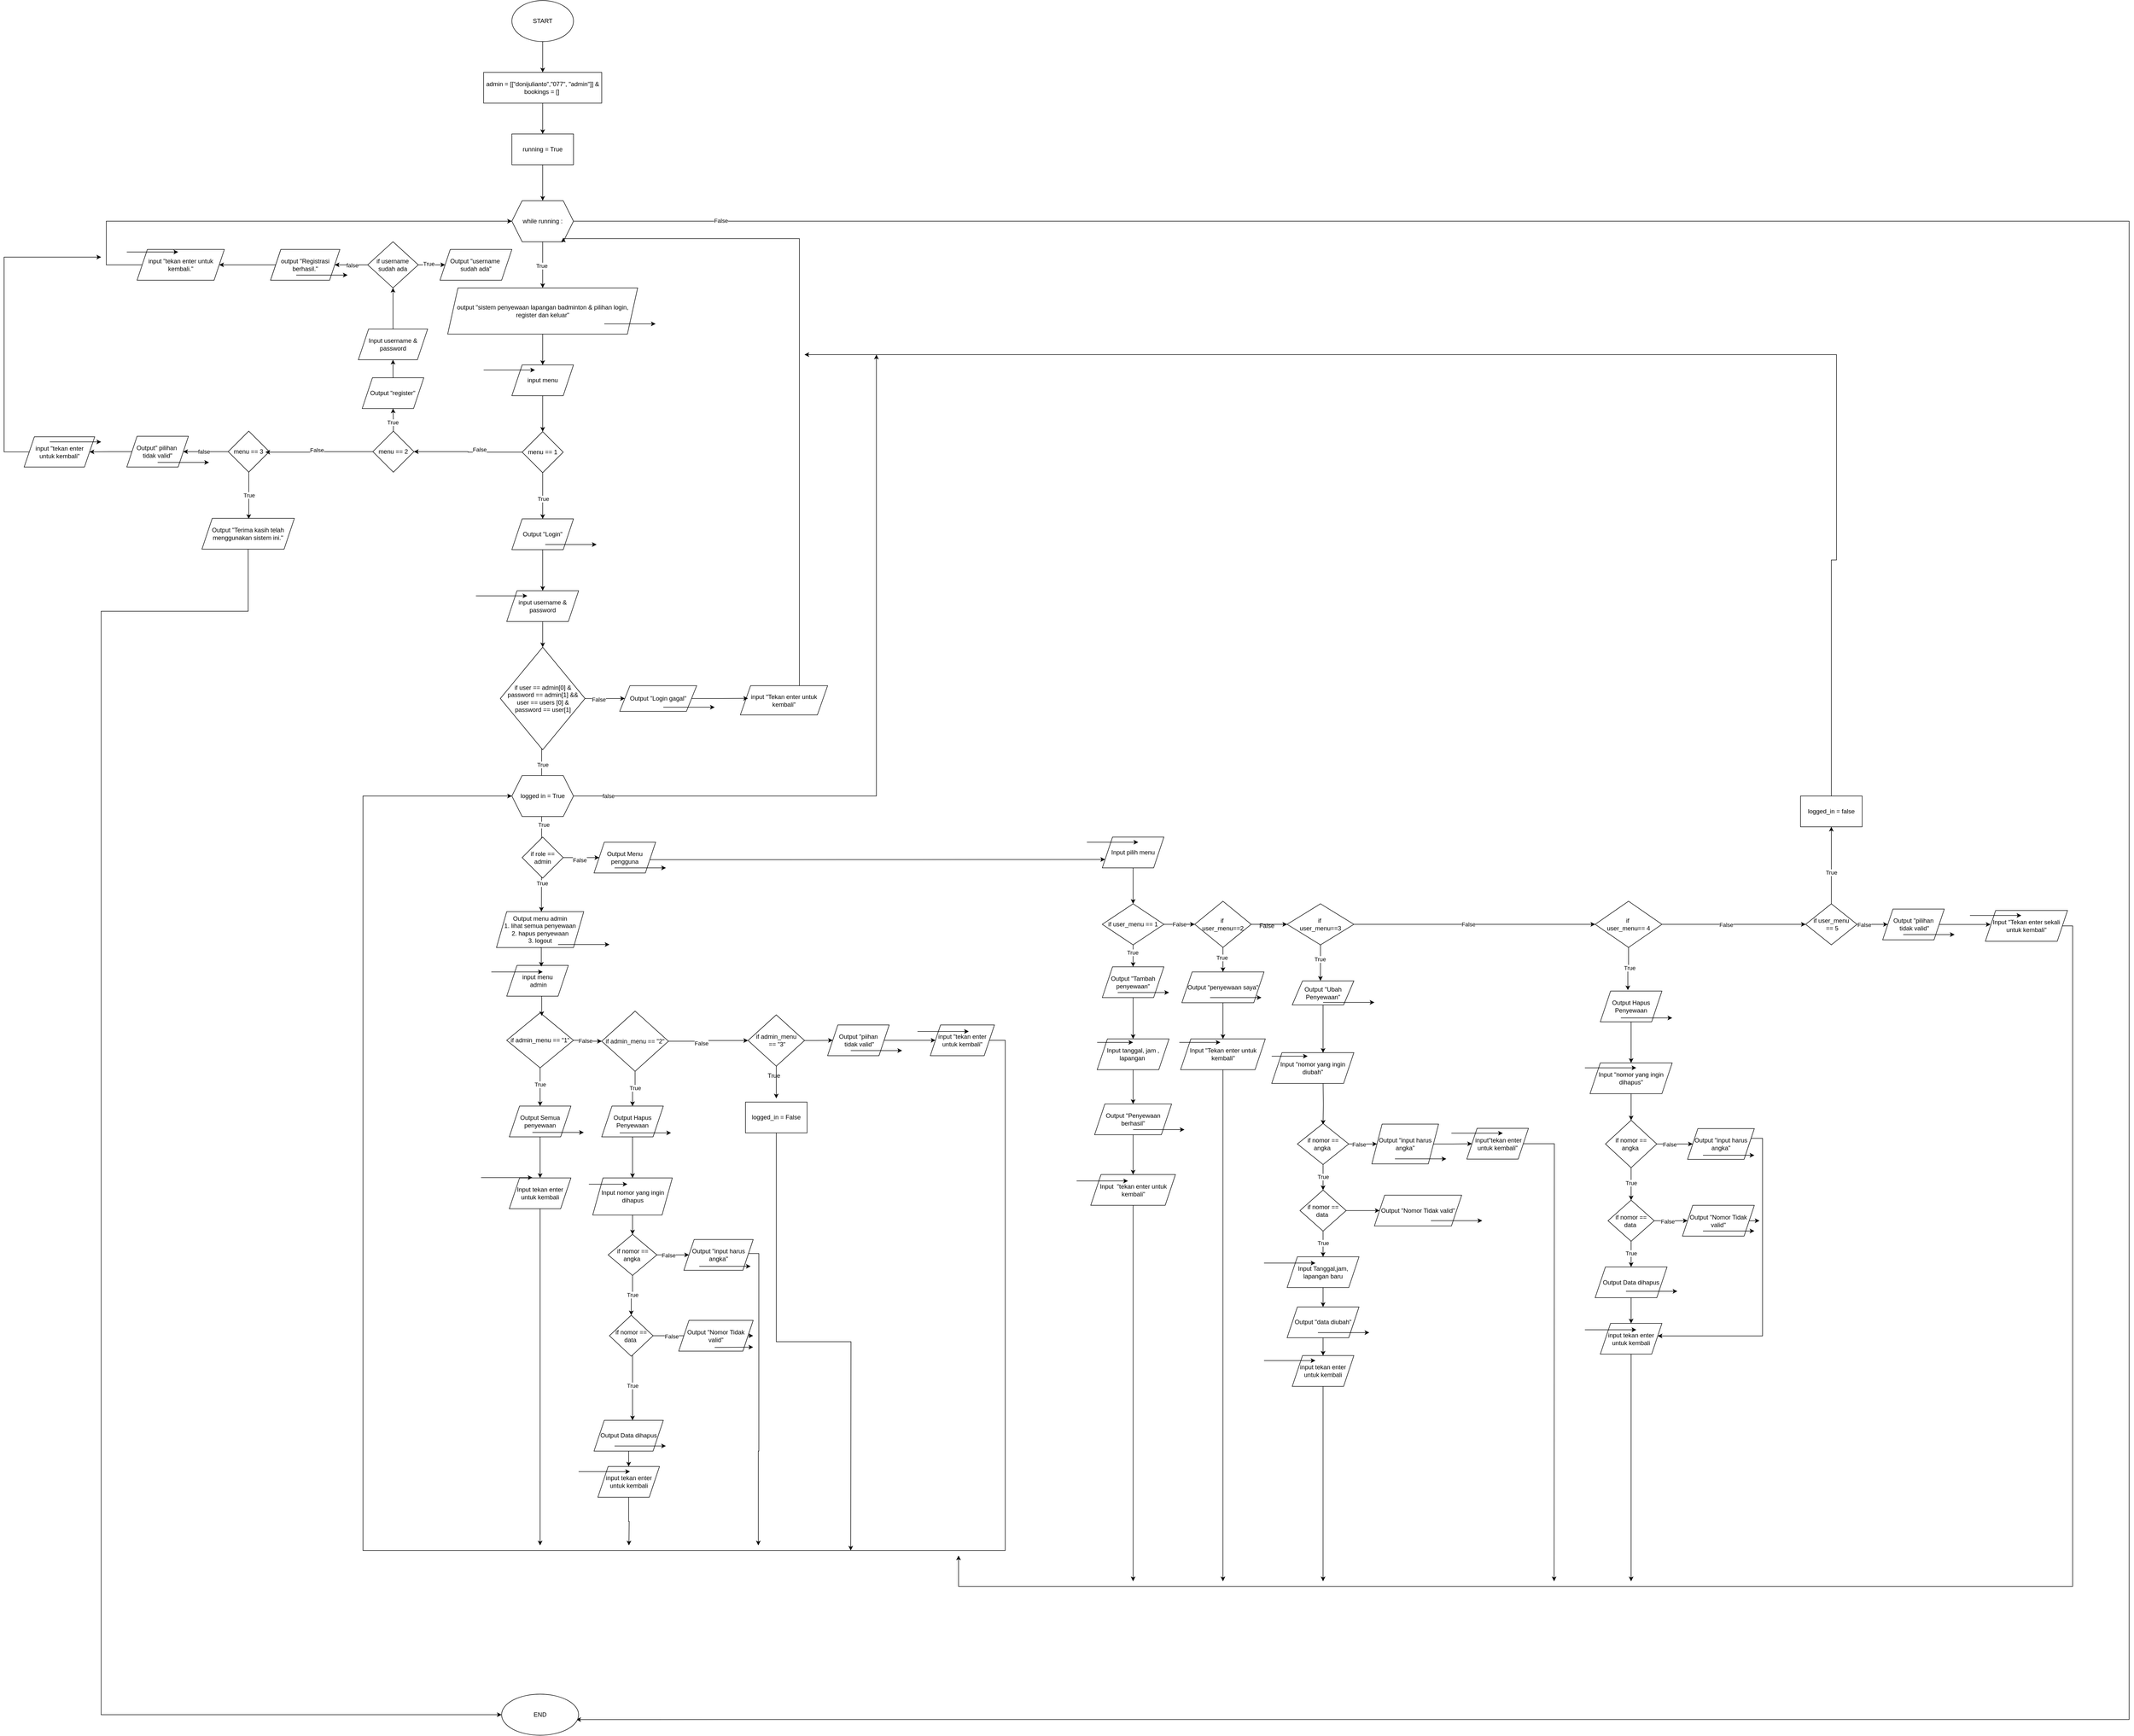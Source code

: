 <mxfile version="28.1.2">
  <diagram name="Page-1" id="SOO-7dyW55qmrLhwtu4w">
    <mxGraphModel dx="2273" dy="696" grid="1" gridSize="10" guides="1" tooltips="1" connect="1" arrows="1" fold="1" page="1" pageScale="1" pageWidth="850" pageHeight="1100" math="0" shadow="0">
      <root>
        <mxCell id="0" />
        <mxCell id="1" parent="0" />
        <mxCell id="w4usCfikSlc2jYTotSTE-3" value="" style="edgeStyle=orthogonalEdgeStyle;rounded=0;orthogonalLoop=1;jettySize=auto;html=1;" parent="1" source="w4usCfikSlc2jYTotSTE-1" target="w4usCfikSlc2jYTotSTE-2" edge="1">
          <mxGeometry relative="1" as="geometry" />
        </mxCell>
        <mxCell id="w4usCfikSlc2jYTotSTE-1" value="START" style="ellipse;whiteSpace=wrap;html=1;" parent="1" vertex="1">
          <mxGeometry x="350" y="40" width="120" height="80" as="geometry" />
        </mxCell>
        <mxCell id="w4usCfikSlc2jYTotSTE-5" value="" style="edgeStyle=orthogonalEdgeStyle;rounded=0;orthogonalLoop=1;jettySize=auto;html=1;" parent="1" source="w4usCfikSlc2jYTotSTE-2" target="w4usCfikSlc2jYTotSTE-4" edge="1">
          <mxGeometry relative="1" as="geometry" />
        </mxCell>
        <mxCell id="w4usCfikSlc2jYTotSTE-2" value="admin = [[&quot;donijulianto&quot;,&quot;077&quot;, &quot;admin&quot;]] &amp;amp;&lt;div&gt;bookings = []&amp;nbsp;&lt;/div&gt;" style="whiteSpace=wrap;html=1;" parent="1" vertex="1">
          <mxGeometry x="295" y="180" width="230" height="60" as="geometry" />
        </mxCell>
        <mxCell id="w4usCfikSlc2jYTotSTE-7" value="" style="edgeStyle=orthogonalEdgeStyle;rounded=0;orthogonalLoop=1;jettySize=auto;html=1;" parent="1" source="w4usCfikSlc2jYTotSTE-4" target="w4usCfikSlc2jYTotSTE-6" edge="1">
          <mxGeometry relative="1" as="geometry" />
        </mxCell>
        <mxCell id="w4usCfikSlc2jYTotSTE-4" value="running = True" style="whiteSpace=wrap;html=1;" parent="1" vertex="1">
          <mxGeometry x="350" y="300" width="120" height="60" as="geometry" />
        </mxCell>
        <mxCell id="w4usCfikSlc2jYTotSTE-9" value="" style="edgeStyle=orthogonalEdgeStyle;rounded=0;orthogonalLoop=1;jettySize=auto;html=1;" parent="1" source="w4usCfikSlc2jYTotSTE-6" target="w4usCfikSlc2jYTotSTE-8" edge="1">
          <mxGeometry relative="1" as="geometry" />
        </mxCell>
        <mxCell id="w4usCfikSlc2jYTotSTE-12" value="True" style="edgeLabel;html=1;align=center;verticalAlign=middle;resizable=0;points=[];" parent="w4usCfikSlc2jYTotSTE-9" vertex="1" connectable="0">
          <mxGeometry x="0.034" y="-2" relative="1" as="geometry">
            <mxPoint as="offset" />
          </mxGeometry>
        </mxCell>
        <mxCell id="CIbSiEcg6Qid_k_bVaX8-13" style="edgeStyle=orthogonalEdgeStyle;rounded=0;orthogonalLoop=1;jettySize=auto;html=1;exitX=1;exitY=0.5;exitDx=0;exitDy=0;entryX=0.97;entryY=0.618;entryDx=0;entryDy=0;entryPerimeter=0;" parent="1" source="w4usCfikSlc2jYTotSTE-6" target="yLmZNPnP0pqB-7X6kR3p-4" edge="1">
          <mxGeometry relative="1" as="geometry">
            <mxPoint x="576.45" y="3391.52" as="targetPoint" />
            <mxPoint x="567.5" y="470" as="sourcePoint" />
            <Array as="points">
              <mxPoint x="3500" y="470" />
              <mxPoint x="3500" y="3390" />
            </Array>
          </mxGeometry>
        </mxCell>
        <mxCell id="CIbSiEcg6Qid_k_bVaX8-14" value="False" style="edgeLabel;html=1;align=center;verticalAlign=middle;resizable=0;points=[];" parent="CIbSiEcg6Qid_k_bVaX8-13" vertex="1" connectable="0">
          <mxGeometry x="-0.936" y="1" relative="1" as="geometry">
            <mxPoint as="offset" />
          </mxGeometry>
        </mxCell>
        <mxCell id="w4usCfikSlc2jYTotSTE-6" value="while running :" style="shape=hexagon;perimeter=hexagonPerimeter2;whiteSpace=wrap;html=1;fixedSize=1;" parent="1" vertex="1">
          <mxGeometry x="350" y="430" width="120" height="80" as="geometry" />
        </mxCell>
        <mxCell id="w4usCfikSlc2jYTotSTE-11" value="" style="edgeStyle=orthogonalEdgeStyle;rounded=0;orthogonalLoop=1;jettySize=auto;html=1;" parent="1" source="w4usCfikSlc2jYTotSTE-8" target="w4usCfikSlc2jYTotSTE-10" edge="1">
          <mxGeometry relative="1" as="geometry" />
        </mxCell>
        <mxCell id="w4usCfikSlc2jYTotSTE-8" value="output &quot;sistem penyewaan lapangan badminton &amp;amp; pilihan login, register dan keluar&quot;" style="shape=parallelogram;perimeter=parallelogramPerimeter;whiteSpace=wrap;html=1;fixedSize=1;" parent="1" vertex="1">
          <mxGeometry x="225" y="600" width="370" height="90" as="geometry" />
        </mxCell>
        <mxCell id="w4usCfikSlc2jYTotSTE-14" value="" style="edgeStyle=orthogonalEdgeStyle;rounded=0;orthogonalLoop=1;jettySize=auto;html=1;" parent="1" source="w4usCfikSlc2jYTotSTE-10" target="w4usCfikSlc2jYTotSTE-13" edge="1">
          <mxGeometry relative="1" as="geometry" />
        </mxCell>
        <mxCell id="w4usCfikSlc2jYTotSTE-10" value="input menu" style="shape=parallelogram;perimeter=parallelogramPerimeter;whiteSpace=wrap;html=1;fixedSize=1;" parent="1" vertex="1">
          <mxGeometry x="350" y="750" width="120" height="60" as="geometry" />
        </mxCell>
        <mxCell id="w4usCfikSlc2jYTotSTE-16" value="" style="edgeStyle=orthogonalEdgeStyle;rounded=0;orthogonalLoop=1;jettySize=auto;html=1;" parent="1" source="w4usCfikSlc2jYTotSTE-13" target="w4usCfikSlc2jYTotSTE-15" edge="1">
          <mxGeometry relative="1" as="geometry" />
        </mxCell>
        <mxCell id="w4usCfikSlc2jYTotSTE-19" value="True" style="edgeLabel;html=1;align=center;verticalAlign=middle;resizable=0;points=[];" parent="w4usCfikSlc2jYTotSTE-16" vertex="1" connectable="0">
          <mxGeometry x="0.129" y="1" relative="1" as="geometry">
            <mxPoint as="offset" />
          </mxGeometry>
        </mxCell>
        <mxCell id="rC6qOEJCelBpkK42YzZv-19" style="edgeStyle=orthogonalEdgeStyle;rounded=0;orthogonalLoop=1;jettySize=auto;html=1;exitX=0;exitY=0.5;exitDx=0;exitDy=0;entryX=1;entryY=0.5;entryDx=0;entryDy=0;" parent="1" source="w4usCfikSlc2jYTotSTE-13" target="rC6qOEJCelBpkK42YzZv-9" edge="1">
          <mxGeometry relative="1" as="geometry">
            <mxPoint x="210" y="919.704" as="targetPoint" />
          </mxGeometry>
        </mxCell>
        <mxCell id="w4usCfikSlc2jYTotSTE-13" value="menu == 1" style="rhombus;whiteSpace=wrap;html=1;" parent="1" vertex="1">
          <mxGeometry x="370" y="880" width="80" height="80" as="geometry" />
        </mxCell>
        <mxCell id="w4usCfikSlc2jYTotSTE-18" value="" style="edgeStyle=orthogonalEdgeStyle;rounded=0;orthogonalLoop=1;jettySize=auto;html=1;" parent="1" source="w4usCfikSlc2jYTotSTE-15" target="w4usCfikSlc2jYTotSTE-17" edge="1">
          <mxGeometry relative="1" as="geometry" />
        </mxCell>
        <mxCell id="w4usCfikSlc2jYTotSTE-15" value="Output &quot;Login&quot;" style="shape=parallelogram;perimeter=parallelogramPerimeter;whiteSpace=wrap;html=1;fixedSize=1;" parent="1" vertex="1">
          <mxGeometry x="350" y="1050" width="120" height="60" as="geometry" />
        </mxCell>
        <mxCell id="w4usCfikSlc2jYTotSTE-21" value="" style="edgeStyle=orthogonalEdgeStyle;rounded=0;orthogonalLoop=1;jettySize=auto;html=1;" parent="1" source="w4usCfikSlc2jYTotSTE-17" target="w4usCfikSlc2jYTotSTE-20" edge="1">
          <mxGeometry relative="1" as="geometry" />
        </mxCell>
        <mxCell id="w4usCfikSlc2jYTotSTE-17" value="input username &amp;amp; password" style="shape=parallelogram;perimeter=parallelogramPerimeter;whiteSpace=wrap;html=1;fixedSize=1;" parent="1" vertex="1">
          <mxGeometry x="340" y="1190" width="140" height="60" as="geometry" />
        </mxCell>
        <mxCell id="w4usCfikSlc2jYTotSTE-23" value="" style="edgeStyle=orthogonalEdgeStyle;rounded=0;orthogonalLoop=1;jettySize=auto;html=1;" parent="1" edge="1">
          <mxGeometry relative="1" as="geometry">
            <mxPoint x="412.48" y="1480" as="sourcePoint" />
            <mxPoint x="407.517" y="1815.23" as="targetPoint" />
            <Array as="points">
              <mxPoint x="413" y="1481" />
              <mxPoint x="408" y="1481" />
              <mxPoint x="408" y="1648" />
            </Array>
          </mxGeometry>
        </mxCell>
        <mxCell id="w4usCfikSlc2jYTotSTE-78" value="True" style="edgeLabel;html=1;align=center;verticalAlign=middle;resizable=0;points=[];" parent="w4usCfikSlc2jYTotSTE-23" vertex="1" connectable="0">
          <mxGeometry x="0.672" y="1" relative="1" as="geometry">
            <mxPoint as="offset" />
          </mxGeometry>
        </mxCell>
        <mxCell id="w4usCfikSlc2jYTotSTE-79" value="True" style="edgeLabel;html=1;align=center;verticalAlign=middle;resizable=0;points=[];" parent="w4usCfikSlc2jYTotSTE-23" vertex="1" connectable="0">
          <mxGeometry x="-0.687" y="2" relative="1" as="geometry">
            <mxPoint as="offset" />
          </mxGeometry>
        </mxCell>
        <mxCell id="rC6qOEJCelBpkK42YzZv-80" value="True" style="edgeLabel;html=1;align=center;verticalAlign=middle;resizable=0;points=[];" parent="w4usCfikSlc2jYTotSTE-23" vertex="1" connectable="0">
          <mxGeometry x="0.003" y="4" relative="1" as="geometry">
            <mxPoint as="offset" />
          </mxGeometry>
        </mxCell>
        <mxCell id="rC6qOEJCelBpkK42YzZv-3" style="edgeStyle=orthogonalEdgeStyle;rounded=0;orthogonalLoop=1;jettySize=auto;html=1;exitX=1;exitY=0.5;exitDx=0;exitDy=0;entryX=0;entryY=0.5;entryDx=0;entryDy=0;" parent="1" source="w4usCfikSlc2jYTotSTE-20" target="w4usCfikSlc2jYTotSTE-207" edge="1">
          <mxGeometry relative="1" as="geometry" />
        </mxCell>
        <mxCell id="rC6qOEJCelBpkK42YzZv-4" value="False" style="edgeLabel;html=1;align=center;verticalAlign=middle;resizable=0;points=[];" parent="rC6qOEJCelBpkK42YzZv-3" vertex="1" connectable="0">
          <mxGeometry x="-0.327" y="-2" relative="1" as="geometry">
            <mxPoint as="offset" />
          </mxGeometry>
        </mxCell>
        <mxCell id="w4usCfikSlc2jYTotSTE-20" value="if user == admin[0] &amp;amp; password == admin[1] &amp;amp;&amp;amp; user == users [0] &amp;amp;&lt;div&gt;password == user[1]&lt;/div&gt;" style="rhombus;whiteSpace=wrap;html=1;" parent="1" vertex="1">
          <mxGeometry x="327.5" y="1300" width="165" height="200" as="geometry" />
        </mxCell>
        <mxCell id="w4usCfikSlc2jYTotSTE-22" value="Output menu admin&lt;div&gt;1. lihat semua penyewaan&lt;/div&gt;&lt;div&gt;2. hapus penyewaan&lt;/div&gt;&lt;div&gt;3. logout&lt;/div&gt;" style="shape=parallelogram;perimeter=parallelogramPerimeter;whiteSpace=wrap;html=1;fixedSize=1;" parent="1" vertex="1">
          <mxGeometry x="320" y="1815.23" width="170" height="70" as="geometry" />
        </mxCell>
        <mxCell id="w4usCfikSlc2jYTotSTE-30" value="" style="edgeStyle=orthogonalEdgeStyle;rounded=0;orthogonalLoop=1;jettySize=auto;html=1;" parent="1" source="w4usCfikSlc2jYTotSTE-25" target="w4usCfikSlc2jYTotSTE-29" edge="1">
          <mxGeometry relative="1" as="geometry" />
        </mxCell>
        <mxCell id="w4usCfikSlc2jYTotSTE-36" value="True" style="edgeLabel;html=1;align=center;verticalAlign=middle;resizable=0;points=[];" parent="w4usCfikSlc2jYTotSTE-30" vertex="1" connectable="0">
          <mxGeometry x="-0.139" relative="1" as="geometry">
            <mxPoint as="offset" />
          </mxGeometry>
        </mxCell>
        <mxCell id="w4usCfikSlc2jYTotSTE-38" value="" style="edgeStyle=orthogonalEdgeStyle;rounded=0;orthogonalLoop=1;jettySize=auto;html=1;" parent="1" source="w4usCfikSlc2jYTotSTE-25" target="w4usCfikSlc2jYTotSTE-37" edge="1">
          <mxGeometry relative="1" as="geometry" />
        </mxCell>
        <mxCell id="w4usCfikSlc2jYTotSTE-65" value="False" style="edgeLabel;html=1;align=center;verticalAlign=middle;resizable=0;points=[];" parent="w4usCfikSlc2jYTotSTE-38" vertex="1" connectable="0">
          <mxGeometry x="-0.006" y="-5" relative="1" as="geometry">
            <mxPoint as="offset" />
          </mxGeometry>
        </mxCell>
        <mxCell id="w4usCfikSlc2jYTotSTE-25" value="if admin_menu == &quot;1&quot;" style="rhombus;whiteSpace=wrap;html=1;" parent="1" vertex="1">
          <mxGeometry x="340" y="2012.32" width="130" height="107.27" as="geometry" />
        </mxCell>
        <mxCell id="w4usCfikSlc2jYTotSTE-32" value="" style="edgeStyle=orthogonalEdgeStyle;rounded=0;orthogonalLoop=1;jettySize=auto;html=1;" parent="1" source="w4usCfikSlc2jYTotSTE-29" target="w4usCfikSlc2jYTotSTE-31" edge="1">
          <mxGeometry relative="1" as="geometry" />
        </mxCell>
        <mxCell id="w4usCfikSlc2jYTotSTE-29" value="Output Semua penyewaan" style="shape=parallelogram;perimeter=parallelogramPerimeter;whiteSpace=wrap;html=1;fixedSize=1;" parent="1" vertex="1">
          <mxGeometry x="345" y="2194.09" width="120" height="60" as="geometry" />
        </mxCell>
        <mxCell id="w4usCfikSlc2jYTotSTE-86" style="edgeStyle=orthogonalEdgeStyle;rounded=0;orthogonalLoop=1;jettySize=auto;html=1;exitX=0.5;exitY=1;exitDx=0;exitDy=0;" parent="1" source="w4usCfikSlc2jYTotSTE-31" edge="1">
          <mxGeometry relative="1" as="geometry">
            <mxPoint x="405" y="3050" as="targetPoint" />
          </mxGeometry>
        </mxCell>
        <mxCell id="w4usCfikSlc2jYTotSTE-31" value="Input tekan enter untuk kembali" style="shape=parallelogram;perimeter=parallelogramPerimeter;whiteSpace=wrap;html=1;fixedSize=1;" parent="1" vertex="1">
          <mxGeometry x="345" y="2334.09" width="120" height="60" as="geometry" />
        </mxCell>
        <mxCell id="w4usCfikSlc2jYTotSTE-40" value="" style="edgeStyle=orthogonalEdgeStyle;rounded=0;orthogonalLoop=1;jettySize=auto;html=1;" parent="1" source="w4usCfikSlc2jYTotSTE-37" target="w4usCfikSlc2jYTotSTE-39" edge="1">
          <mxGeometry relative="1" as="geometry" />
        </mxCell>
        <mxCell id="w4usCfikSlc2jYTotSTE-41" value="True" style="edgeLabel;html=1;align=center;verticalAlign=middle;resizable=0;points=[];" parent="w4usCfikSlc2jYTotSTE-40" vertex="1" connectable="0">
          <mxGeometry x="-0.118" relative="1" as="geometry">
            <mxPoint as="offset" />
          </mxGeometry>
        </mxCell>
        <mxCell id="w4usCfikSlc2jYTotSTE-61" value="" style="edgeStyle=orthogonalEdgeStyle;rounded=0;orthogonalLoop=1;jettySize=auto;html=1;" parent="1" source="w4usCfikSlc2jYTotSTE-37" target="w4usCfikSlc2jYTotSTE-60" edge="1">
          <mxGeometry relative="1" as="geometry" />
        </mxCell>
        <mxCell id="w4usCfikSlc2jYTotSTE-66" value="False" style="edgeLabel;html=1;align=center;verticalAlign=middle;resizable=0;points=[];" parent="w4usCfikSlc2jYTotSTE-61" vertex="1" connectable="0">
          <mxGeometry x="-0.185" y="-4" relative="1" as="geometry">
            <mxPoint as="offset" />
          </mxGeometry>
        </mxCell>
        <mxCell id="w4usCfikSlc2jYTotSTE-37" value="if admin_menu == &quot;2&quot;" style="rhombus;whiteSpace=wrap;html=1;" parent="1" vertex="1">
          <mxGeometry x="525" y="2009.09" width="130" height="117.27" as="geometry" />
        </mxCell>
        <mxCell id="w4usCfikSlc2jYTotSTE-43" value="" style="edgeStyle=orthogonalEdgeStyle;rounded=0;orthogonalLoop=1;jettySize=auto;html=1;" parent="1" source="w4usCfikSlc2jYTotSTE-39" target="w4usCfikSlc2jYTotSTE-42" edge="1">
          <mxGeometry relative="1" as="geometry" />
        </mxCell>
        <mxCell id="w4usCfikSlc2jYTotSTE-39" value="Output Hapus Penyewaan" style="shape=parallelogram;perimeter=parallelogramPerimeter;whiteSpace=wrap;html=1;fixedSize=1;" parent="1" vertex="1">
          <mxGeometry x="525" y="2194.09" width="120" height="60" as="geometry" />
        </mxCell>
        <mxCell id="w4usCfikSlc2jYTotSTE-45" value="" style="edgeStyle=orthogonalEdgeStyle;rounded=0;orthogonalLoop=1;jettySize=auto;html=1;" parent="1" source="w4usCfikSlc2jYTotSTE-46" edge="1">
          <mxGeometry relative="1" as="geometry">
            <mxPoint x="585" y="2474.09" as="targetPoint" />
          </mxGeometry>
        </mxCell>
        <mxCell id="w4usCfikSlc2jYTotSTE-42" value="Input nomor yang ingin dihapus" style="shape=parallelogram;perimeter=parallelogramPerimeter;whiteSpace=wrap;html=1;fixedSize=1;" parent="1" vertex="1">
          <mxGeometry x="507.5" y="2334.09" width="155" height="72.27" as="geometry" />
        </mxCell>
        <mxCell id="w4usCfikSlc2jYTotSTE-48" value="" style="edgeStyle=orthogonalEdgeStyle;rounded=0;orthogonalLoop=1;jettySize=auto;html=1;" parent="1" source="w4usCfikSlc2jYTotSTE-46" target="w4usCfikSlc2jYTotSTE-47" edge="1">
          <mxGeometry relative="1" as="geometry" />
        </mxCell>
        <mxCell id="w4usCfikSlc2jYTotSTE-49" value="True" style="edgeLabel;html=1;align=center;verticalAlign=middle;resizable=0;points=[];" parent="w4usCfikSlc2jYTotSTE-48" vertex="1" connectable="0">
          <mxGeometry x="-0.056" relative="1" as="geometry">
            <mxPoint as="offset" />
          </mxGeometry>
        </mxCell>
        <mxCell id="w4usCfikSlc2jYTotSTE-54" value="" style="edgeStyle=orthogonalEdgeStyle;rounded=0;orthogonalLoop=1;jettySize=auto;html=1;" parent="1" source="w4usCfikSlc2jYTotSTE-46" target="w4usCfikSlc2jYTotSTE-53" edge="1">
          <mxGeometry relative="1" as="geometry" />
        </mxCell>
        <mxCell id="w4usCfikSlc2jYTotSTE-55" value="False" style="edgeLabel;html=1;align=center;verticalAlign=middle;resizable=0;points=[];" parent="w4usCfikSlc2jYTotSTE-54" vertex="1" connectable="0">
          <mxGeometry x="-0.294" y="-1" relative="1" as="geometry">
            <mxPoint as="offset" />
          </mxGeometry>
        </mxCell>
        <mxCell id="w4usCfikSlc2jYTotSTE-51" value="" style="edgeStyle=orthogonalEdgeStyle;rounded=0;orthogonalLoop=1;jettySize=auto;html=1;" parent="1" source="w4usCfikSlc2jYTotSTE-47" target="w4usCfikSlc2jYTotSTE-50" edge="1">
          <mxGeometry relative="1" as="geometry">
            <Array as="points">
              <mxPoint x="585" y="2776.36" />
              <mxPoint x="585" y="2776.36" />
            </Array>
          </mxGeometry>
        </mxCell>
        <mxCell id="w4usCfikSlc2jYTotSTE-52" value="True" style="edgeLabel;html=1;align=center;verticalAlign=middle;resizable=0;points=[];" parent="w4usCfikSlc2jYTotSTE-51" vertex="1" connectable="0">
          <mxGeometry x="-0.066" relative="1" as="geometry">
            <mxPoint as="offset" />
          </mxGeometry>
        </mxCell>
        <mxCell id="w4usCfikSlc2jYTotSTE-57" value="" style="edgeStyle=orthogonalEdgeStyle;rounded=0;orthogonalLoop=1;jettySize=auto;html=1;" parent="1" source="w4usCfikSlc2jYTotSTE-47" edge="1">
          <mxGeometry relative="1" as="geometry">
            <mxPoint x="695" y="2641.59" as="targetPoint" />
          </mxGeometry>
        </mxCell>
        <mxCell id="yLmZNPnP0pqB-7X6kR3p-2" value="False" style="edgeLabel;html=1;align=center;verticalAlign=middle;resizable=0;points=[];" parent="w4usCfikSlc2jYTotSTE-57" vertex="1" connectable="0">
          <mxGeometry x="0.02" y="-1" relative="1" as="geometry">
            <mxPoint as="offset" />
          </mxGeometry>
        </mxCell>
        <mxCell id="w4usCfikSlc2jYTotSTE-47" value="if nomor == data&amp;nbsp;" style="rhombus;whiteSpace=wrap;html=1;" parent="1" vertex="1">
          <mxGeometry x="540" y="2601.59" width="85" height="80" as="geometry" />
        </mxCell>
        <mxCell id="w4usCfikSlc2jYTotSTE-59" value="" style="edgeStyle=orthogonalEdgeStyle;rounded=0;orthogonalLoop=1;jettySize=auto;html=1;" parent="1" source="w4usCfikSlc2jYTotSTE-50" target="w4usCfikSlc2jYTotSTE-58" edge="1">
          <mxGeometry relative="1" as="geometry" />
        </mxCell>
        <mxCell id="w4usCfikSlc2jYTotSTE-50" value="Output Data dihapus" style="shape=parallelogram;perimeter=parallelogramPerimeter;whiteSpace=wrap;html=1;fixedSize=1;" parent="1" vertex="1">
          <mxGeometry x="510" y="2806.36" width="135" height="60" as="geometry" />
        </mxCell>
        <mxCell id="w4usCfikSlc2jYTotSTE-159" style="edgeStyle=orthogonalEdgeStyle;rounded=0;orthogonalLoop=1;jettySize=auto;html=1;exitX=1;exitY=0.5;exitDx=0;exitDy=0;" parent="1" source="w4usCfikSlc2jYTotSTE-53" edge="1">
          <mxGeometry relative="1" as="geometry">
            <mxPoint x="830" y="3050" as="targetPoint" />
            <Array as="points">
              <mxPoint x="831" y="2481.36" />
              <mxPoint x="831" y="2866.36" />
            </Array>
          </mxGeometry>
        </mxCell>
        <mxCell id="w4usCfikSlc2jYTotSTE-53" value="Output &quot;input harus angka&quot;" style="shape=parallelogram;perimeter=parallelogramPerimeter;whiteSpace=wrap;html=1;fixedSize=1;" parent="1" vertex="1">
          <mxGeometry x="685" y="2454.09" width="135" height="60" as="geometry" />
        </mxCell>
        <mxCell id="w4usCfikSlc2jYTotSTE-160" style="edgeStyle=orthogonalEdgeStyle;rounded=0;orthogonalLoop=1;jettySize=auto;html=1;exitX=1;exitY=0.5;exitDx=0;exitDy=0;" parent="1" source="w4usCfikSlc2jYTotSTE-56" edge="1">
          <mxGeometry relative="1" as="geometry">
            <mxPoint x="820" y="2641.713" as="targetPoint" />
          </mxGeometry>
        </mxCell>
        <mxCell id="w4usCfikSlc2jYTotSTE-56" value="Output &quot;Nomor Tidak valid&quot;" style="shape=parallelogram;perimeter=parallelogramPerimeter;whiteSpace=wrap;html=1;fixedSize=1;" parent="1" vertex="1">
          <mxGeometry x="675" y="2611.59" width="145" height="60" as="geometry" />
        </mxCell>
        <mxCell id="CIbSiEcg6Qid_k_bVaX8-18" style="edgeStyle=orthogonalEdgeStyle;rounded=0;orthogonalLoop=1;jettySize=auto;html=1;exitX=0.5;exitY=1;exitDx=0;exitDy=0;" parent="1" source="w4usCfikSlc2jYTotSTE-58" edge="1">
          <mxGeometry relative="1" as="geometry">
            <mxPoint x="578" y="3050" as="targetPoint" />
          </mxGeometry>
        </mxCell>
        <mxCell id="w4usCfikSlc2jYTotSTE-58" value="input tekan enter untuk kembali" style="shape=parallelogram;perimeter=parallelogramPerimeter;whiteSpace=wrap;html=1;fixedSize=1;" parent="1" vertex="1">
          <mxGeometry x="517.5" y="2896.36" width="120" height="60" as="geometry" />
        </mxCell>
        <mxCell id="w4usCfikSlc2jYTotSTE-63" value="" style="edgeStyle=orthogonalEdgeStyle;rounded=0;orthogonalLoop=1;jettySize=auto;html=1;" parent="1" source="w4usCfikSlc2jYTotSTE-60" edge="1">
          <mxGeometry relative="1" as="geometry">
            <mxPoint x="865" y="2179.09" as="targetPoint" />
          </mxGeometry>
        </mxCell>
        <mxCell id="w4usCfikSlc2jYTotSTE-68" value="" style="edgeStyle=orthogonalEdgeStyle;rounded=0;orthogonalLoop=1;jettySize=auto;html=1;" parent="1" source="w4usCfikSlc2jYTotSTE-60" target="w4usCfikSlc2jYTotSTE-67" edge="1">
          <mxGeometry relative="1" as="geometry" />
        </mxCell>
        <mxCell id="w4usCfikSlc2jYTotSTE-60" value="if admin_menu&lt;div&gt;&amp;nbsp;== &quot;3&quot;&lt;/div&gt;" style="rhombus;whiteSpace=wrap;html=1;" parent="1" vertex="1">
          <mxGeometry x="810" y="2016.36" width="110" height="100" as="geometry" />
        </mxCell>
        <mxCell id="w4usCfikSlc2jYTotSTE-64" value="True" style="text;html=1;align=center;verticalAlign=middle;resizable=0;points=[];autosize=1;strokeColor=none;fillColor=none;" parent="1" vertex="1">
          <mxGeometry x="835" y="2119.59" width="50" height="30" as="geometry" />
        </mxCell>
        <mxCell id="w4usCfikSlc2jYTotSTE-70" value="" style="edgeStyle=orthogonalEdgeStyle;rounded=0;orthogonalLoop=1;jettySize=auto;html=1;" parent="1" source="w4usCfikSlc2jYTotSTE-67" target="w4usCfikSlc2jYTotSTE-69" edge="1">
          <mxGeometry relative="1" as="geometry" />
        </mxCell>
        <mxCell id="w4usCfikSlc2jYTotSTE-67" value="Output &quot;piihan&lt;div&gt;&amp;nbsp;tidak valid&quot;&lt;/div&gt;" style="shape=parallelogram;perimeter=parallelogramPerimeter;whiteSpace=wrap;html=1;fixedSize=1;" parent="1" vertex="1">
          <mxGeometry x="965" y="2035.95" width="120" height="60" as="geometry" />
        </mxCell>
        <mxCell id="CIbSiEcg6Qid_k_bVaX8-24" style="edgeStyle=orthogonalEdgeStyle;rounded=0;orthogonalLoop=1;jettySize=auto;html=1;exitX=1;exitY=0.5;exitDx=0;exitDy=0;entryX=0;entryY=0.5;entryDx=0;entryDy=0;" parent="1" source="w4usCfikSlc2jYTotSTE-69" target="w4usCfikSlc2jYTotSTE-77" edge="1">
          <mxGeometry relative="1" as="geometry">
            <mxPoint x="60" y="3020" as="targetPoint" />
            <Array as="points">
              <mxPoint x="1311" y="2066" />
              <mxPoint x="1311" y="3060" />
              <mxPoint x="60" y="3060" />
              <mxPoint x="60" y="1590" />
            </Array>
          </mxGeometry>
        </mxCell>
        <mxCell id="w4usCfikSlc2jYTotSTE-69" value="input &quot;tekan enter untuk kembali&quot;" style="shape=parallelogram;perimeter=parallelogramPerimeter;whiteSpace=wrap;html=1;fixedSize=1;" parent="1" vertex="1">
          <mxGeometry x="1165" y="2035.95" width="125" height="60" as="geometry" />
        </mxCell>
        <mxCell id="rC6qOEJCelBpkK42YzZv-81" style="edgeStyle=orthogonalEdgeStyle;rounded=0;orthogonalLoop=1;jettySize=auto;html=1;exitX=1;exitY=0.5;exitDx=0;exitDy=0;" parent="1" source="w4usCfikSlc2jYTotSTE-77" edge="1">
          <mxGeometry relative="1" as="geometry">
            <mxPoint x="1060" y="730" as="targetPoint" />
            <Array as="points">
              <mxPoint x="1060" y="1590" />
            </Array>
          </mxGeometry>
        </mxCell>
        <mxCell id="rC6qOEJCelBpkK42YzZv-82" value="false" style="edgeLabel;html=1;align=center;verticalAlign=middle;resizable=0;points=[];" parent="rC6qOEJCelBpkK42YzZv-81" vertex="1" connectable="0">
          <mxGeometry x="-0.907" relative="1" as="geometry">
            <mxPoint as="offset" />
          </mxGeometry>
        </mxCell>
        <mxCell id="w4usCfikSlc2jYTotSTE-77" value="logged in = True" style="shape=hexagon;perimeter=hexagonPerimeter2;whiteSpace=wrap;html=1;fixedSize=1;" parent="1" vertex="1">
          <mxGeometry x="350" y="1550" width="120" height="80" as="geometry" />
        </mxCell>
        <mxCell id="w4usCfikSlc2jYTotSTE-88" value="" style="edgeStyle=orthogonalEdgeStyle;rounded=0;orthogonalLoop=1;jettySize=auto;html=1;" parent="1" source="w4usCfikSlc2jYTotSTE-81" target="w4usCfikSlc2jYTotSTE-87" edge="1">
          <mxGeometry relative="1" as="geometry" />
        </mxCell>
        <mxCell id="w4usCfikSlc2jYTotSTE-89" value="False" style="edgeLabel;html=1;align=center;verticalAlign=middle;resizable=0;points=[];" parent="w4usCfikSlc2jYTotSTE-88" vertex="1" connectable="0">
          <mxGeometry x="-0.124" y="-5" relative="1" as="geometry">
            <mxPoint x="1" as="offset" />
          </mxGeometry>
        </mxCell>
        <mxCell id="w4usCfikSlc2jYTotSTE-81" value="if role == admin" style="rhombus;whiteSpace=wrap;html=1;" parent="1" vertex="1">
          <mxGeometry x="370" y="1670" width="80" height="80" as="geometry" />
        </mxCell>
        <mxCell id="w4usCfikSlc2jYTotSTE-91" value="" style="edgeStyle=orthogonalEdgeStyle;rounded=0;orthogonalLoop=1;jettySize=auto;html=1;entryX=0;entryY=0.75;entryDx=0;entryDy=0;" parent="1" source="w4usCfikSlc2jYTotSTE-87" target="w4usCfikSlc2jYTotSTE-104" edge="1">
          <mxGeometry relative="1" as="geometry">
            <mxPoint x="720" y="1710" as="targetPoint" />
            <Array as="points">
              <mxPoint x="850" y="1714" />
              <mxPoint x="850" y="1714" />
            </Array>
          </mxGeometry>
        </mxCell>
        <mxCell id="w4usCfikSlc2jYTotSTE-87" value="Output Menu pengguna" style="shape=parallelogram;perimeter=parallelogramPerimeter;whiteSpace=wrap;html=1;fixedSize=1;" parent="1" vertex="1">
          <mxGeometry x="510" y="1680" width="120" height="60" as="geometry" />
        </mxCell>
        <mxCell id="w4usCfikSlc2jYTotSTE-107" value="" style="edgeStyle=orthogonalEdgeStyle;rounded=0;orthogonalLoop=1;jettySize=auto;html=1;" parent="1" source="w4usCfikSlc2jYTotSTE-104" target="w4usCfikSlc2jYTotSTE-106" edge="1">
          <mxGeometry relative="1" as="geometry" />
        </mxCell>
        <mxCell id="w4usCfikSlc2jYTotSTE-104" value="Input pilih menu" style="shape=parallelogram;perimeter=parallelogramPerimeter;whiteSpace=wrap;html=1;fixedSize=1;" parent="1" vertex="1">
          <mxGeometry x="1500" y="1670" width="120" height="60" as="geometry" />
        </mxCell>
        <mxCell id="w4usCfikSlc2jYTotSTE-109" value="" style="edgeStyle=orthogonalEdgeStyle;rounded=0;orthogonalLoop=1;jettySize=auto;html=1;" parent="1" source="w4usCfikSlc2jYTotSTE-106" target="w4usCfikSlc2jYTotSTE-108" edge="1">
          <mxGeometry relative="1" as="geometry" />
        </mxCell>
        <mxCell id="w4usCfikSlc2jYTotSTE-116" value="True" style="edgeLabel;html=1;align=center;verticalAlign=middle;resizable=0;points=[];" parent="w4usCfikSlc2jYTotSTE-109" vertex="1" connectable="0">
          <mxGeometry x="-0.303" y="-1" relative="1" as="geometry">
            <mxPoint as="offset" />
          </mxGeometry>
        </mxCell>
        <mxCell id="w4usCfikSlc2jYTotSTE-118" value="" style="edgeStyle=orthogonalEdgeStyle;rounded=0;orthogonalLoop=1;jettySize=auto;html=1;" parent="1" source="w4usCfikSlc2jYTotSTE-106" target="w4usCfikSlc2jYTotSTE-117" edge="1">
          <mxGeometry relative="1" as="geometry" />
        </mxCell>
        <mxCell id="w4usCfikSlc2jYTotSTE-119" value="False" style="edgeLabel;html=1;align=center;verticalAlign=middle;resizable=0;points=[];" parent="w4usCfikSlc2jYTotSTE-118" vertex="1" connectable="0">
          <mxGeometry x="-0.008" relative="1" as="geometry">
            <mxPoint as="offset" />
          </mxGeometry>
        </mxCell>
        <mxCell id="w4usCfikSlc2jYTotSTE-106" value="if user_menu == 1" style="rhombus;whiteSpace=wrap;html=1;" parent="1" vertex="1">
          <mxGeometry x="1500" y="1800" width="120" height="80" as="geometry" />
        </mxCell>
        <mxCell id="w4usCfikSlc2jYTotSTE-111" value="" style="edgeStyle=orthogonalEdgeStyle;rounded=0;orthogonalLoop=1;jettySize=auto;html=1;" parent="1" source="w4usCfikSlc2jYTotSTE-108" target="w4usCfikSlc2jYTotSTE-110" edge="1">
          <mxGeometry relative="1" as="geometry" />
        </mxCell>
        <mxCell id="w4usCfikSlc2jYTotSTE-108" value="Output &quot;Tambah penyewaan&quot;" style="shape=parallelogram;perimeter=parallelogramPerimeter;whiteSpace=wrap;html=1;fixedSize=1;" parent="1" vertex="1">
          <mxGeometry x="1500" y="1922.73" width="120" height="60" as="geometry" />
        </mxCell>
        <mxCell id="w4usCfikSlc2jYTotSTE-113" value="" style="edgeStyle=orthogonalEdgeStyle;rounded=0;orthogonalLoop=1;jettySize=auto;html=1;" parent="1" source="w4usCfikSlc2jYTotSTE-110" target="w4usCfikSlc2jYTotSTE-112" edge="1">
          <mxGeometry relative="1" as="geometry" />
        </mxCell>
        <mxCell id="w4usCfikSlc2jYTotSTE-110" value="Input tanggal, jam , lapangan&amp;nbsp;" style="shape=parallelogram;perimeter=parallelogramPerimeter;whiteSpace=wrap;html=1;fixedSize=1;" parent="1" vertex="1">
          <mxGeometry x="1490" y="2063.23" width="140" height="60" as="geometry" />
        </mxCell>
        <mxCell id="w4usCfikSlc2jYTotSTE-115" value="" style="edgeStyle=orthogonalEdgeStyle;rounded=0;orthogonalLoop=1;jettySize=auto;html=1;" parent="1" source="w4usCfikSlc2jYTotSTE-112" target="w4usCfikSlc2jYTotSTE-114" edge="1">
          <mxGeometry relative="1" as="geometry" />
        </mxCell>
        <mxCell id="w4usCfikSlc2jYTotSTE-112" value="Output &quot;Penyewaan berhasil&quot;" style="shape=parallelogram;perimeter=parallelogramPerimeter;whiteSpace=wrap;html=1;fixedSize=1;" parent="1" vertex="1">
          <mxGeometry x="1485" y="2190" width="150" height="60" as="geometry" />
        </mxCell>
        <mxCell id="w4usCfikSlc2jYTotSTE-199" style="edgeStyle=orthogonalEdgeStyle;rounded=0;orthogonalLoop=1;jettySize=auto;html=1;exitX=0.5;exitY=1;exitDx=0;exitDy=0;" parent="1" source="w4usCfikSlc2jYTotSTE-114" edge="1">
          <mxGeometry relative="1" as="geometry">
            <mxPoint x="1560" y="3120" as="targetPoint" />
            <Array as="points">
              <mxPoint x="1560" y="2960" />
            </Array>
          </mxGeometry>
        </mxCell>
        <mxCell id="w4usCfikSlc2jYTotSTE-114" value="Input&amp;nbsp; &quot;tekan enter untuk kembali&quot;" style="shape=parallelogram;perimeter=parallelogramPerimeter;whiteSpace=wrap;html=1;fixedSize=1;" parent="1" vertex="1">
          <mxGeometry x="1477.5" y="2327.5" width="165" height="60" as="geometry" />
        </mxCell>
        <mxCell id="w4usCfikSlc2jYTotSTE-121" value="" style="edgeStyle=orthogonalEdgeStyle;rounded=0;orthogonalLoop=1;jettySize=auto;html=1;" parent="1" source="w4usCfikSlc2jYTotSTE-117" target="w4usCfikSlc2jYTotSTE-120" edge="1">
          <mxGeometry relative="1" as="geometry" />
        </mxCell>
        <mxCell id="w4usCfikSlc2jYTotSTE-122" value="True" style="edgeLabel;html=1;align=center;verticalAlign=middle;resizable=0;points=[];" parent="w4usCfikSlc2jYTotSTE-121" vertex="1" connectable="0">
          <mxGeometry x="-0.163" y="-2" relative="1" as="geometry">
            <mxPoint as="offset" />
          </mxGeometry>
        </mxCell>
        <mxCell id="w4usCfikSlc2jYTotSTE-126" value="" style="edgeStyle=orthogonalEdgeStyle;rounded=0;orthogonalLoop=1;jettySize=auto;html=1;" parent="1" source="w4usCfikSlc2jYTotSTE-117" target="w4usCfikSlc2jYTotSTE-125" edge="1">
          <mxGeometry relative="1" as="geometry" />
        </mxCell>
        <mxCell id="w4usCfikSlc2jYTotSTE-117" value="if&amp;nbsp;&lt;div&gt;user_menu==2&lt;/div&gt;" style="rhombus;whiteSpace=wrap;html=1;" parent="1" vertex="1">
          <mxGeometry x="1680" y="1795" width="110" height="90" as="geometry" />
        </mxCell>
        <mxCell id="w4usCfikSlc2jYTotSTE-124" value="" style="edgeStyle=orthogonalEdgeStyle;rounded=0;orthogonalLoop=1;jettySize=auto;html=1;" parent="1" source="w4usCfikSlc2jYTotSTE-120" target="w4usCfikSlc2jYTotSTE-123" edge="1">
          <mxGeometry relative="1" as="geometry" />
        </mxCell>
        <mxCell id="w4usCfikSlc2jYTotSTE-120" value="Output &quot;penyewaan saya&quot;" style="shape=parallelogram;perimeter=parallelogramPerimeter;whiteSpace=wrap;html=1;fixedSize=1;" parent="1" vertex="1">
          <mxGeometry x="1655" y="1932.73" width="160" height="60" as="geometry" />
        </mxCell>
        <mxCell id="w4usCfikSlc2jYTotSTE-200" style="edgeStyle=orthogonalEdgeStyle;rounded=0;orthogonalLoop=1;jettySize=auto;html=1;exitX=0.5;exitY=1;exitDx=0;exitDy=0;" parent="1" source="w4usCfikSlc2jYTotSTE-123" edge="1">
          <mxGeometry relative="1" as="geometry">
            <mxPoint x="1735" y="3120" as="targetPoint" />
            <Array as="points">
              <mxPoint x="1735" y="2980" />
              <mxPoint x="1735" y="2980" />
            </Array>
          </mxGeometry>
        </mxCell>
        <mxCell id="w4usCfikSlc2jYTotSTE-123" value="Input &quot;Tekan enter untuk kembali&quot;" style="shape=parallelogram;perimeter=parallelogramPerimeter;whiteSpace=wrap;html=1;fixedSize=1;" parent="1" vertex="1">
          <mxGeometry x="1652.5" y="2063.23" width="165" height="60" as="geometry" />
        </mxCell>
        <mxCell id="w4usCfikSlc2jYTotSTE-156" value="" style="edgeStyle=orthogonalEdgeStyle;rounded=0;orthogonalLoop=1;jettySize=auto;html=1;" parent="1" source="w4usCfikSlc2jYTotSTE-125" target="w4usCfikSlc2jYTotSTE-155" edge="1">
          <mxGeometry relative="1" as="geometry" />
        </mxCell>
        <mxCell id="w4usCfikSlc2jYTotSTE-158" value="False" style="edgeLabel;html=1;align=center;verticalAlign=middle;resizable=0;points=[];" parent="w4usCfikSlc2jYTotSTE-156" vertex="1" connectable="0">
          <mxGeometry x="-0.053" relative="1" as="geometry">
            <mxPoint as="offset" />
          </mxGeometry>
        </mxCell>
        <mxCell id="CIbSiEcg6Qid_k_bVaX8-5" style="edgeStyle=orthogonalEdgeStyle;rounded=0;orthogonalLoop=1;jettySize=auto;html=1;exitX=0.5;exitY=1;exitDx=0;exitDy=0;" parent="1" source="w4usCfikSlc2jYTotSTE-125" edge="1">
          <mxGeometry relative="1" as="geometry">
            <mxPoint x="1924.824" y="1950" as="targetPoint" />
          </mxGeometry>
        </mxCell>
        <mxCell id="CIbSiEcg6Qid_k_bVaX8-6" value="True" style="edgeLabel;html=1;align=center;verticalAlign=middle;resizable=0;points=[];" parent="CIbSiEcg6Qid_k_bVaX8-5" vertex="1" connectable="0">
          <mxGeometry x="-0.207" y="-1" relative="1" as="geometry">
            <mxPoint as="offset" />
          </mxGeometry>
        </mxCell>
        <mxCell id="w4usCfikSlc2jYTotSTE-125" value="if&amp;nbsp;&lt;div&gt;user_menu==3&lt;/div&gt;" style="rhombus;whiteSpace=wrap;html=1;" parent="1" vertex="1">
          <mxGeometry x="1860" y="1800" width="130" height="80" as="geometry" />
        </mxCell>
        <mxCell id="w4usCfikSlc2jYTotSTE-127" value="False" style="text;html=1;align=center;verticalAlign=middle;resizable=0;points=[];autosize=1;strokeColor=none;fillColor=none;" parent="1" vertex="1">
          <mxGeometry x="1795" y="1828" width="50" height="30" as="geometry" />
        </mxCell>
        <mxCell id="w4usCfikSlc2jYTotSTE-131" value="" style="edgeStyle=orthogonalEdgeStyle;rounded=0;orthogonalLoop=1;jettySize=auto;html=1;" parent="1" source="w4usCfikSlc2jYTotSTE-132" edge="1">
          <mxGeometry relative="1" as="geometry">
            <mxPoint x="1930" y="2090.23" as="targetPoint" />
          </mxGeometry>
        </mxCell>
        <mxCell id="w4usCfikSlc2jYTotSTE-132" value="Output &quot;Ubah Penyewaan&quot;" style="shape=parallelogram;perimeter=parallelogramPerimeter;whiteSpace=wrap;html=1;fixedSize=1;" parent="1" vertex="1">
          <mxGeometry x="1870" y="1950.23" width="120" height="46.77" as="geometry" />
        </mxCell>
        <mxCell id="w4usCfikSlc2jYTotSTE-133" value="" style="edgeStyle=orthogonalEdgeStyle;rounded=0;orthogonalLoop=1;jettySize=auto;html=1;" parent="1" edge="1">
          <mxGeometry relative="1" as="geometry">
            <mxPoint x="1930" y="2230.23" as="targetPoint" />
            <mxPoint x="1930.077" y="2150.23" as="sourcePoint" />
          </mxGeometry>
        </mxCell>
        <mxCell id="w4usCfikSlc2jYTotSTE-134" value="Input &quot;nomor yang ingin diubah&quot;" style="shape=parallelogram;perimeter=parallelogramPerimeter;whiteSpace=wrap;html=1;fixedSize=1;" parent="1" vertex="1">
          <mxGeometry x="1830" y="2090" width="160" height="60" as="geometry" />
        </mxCell>
        <mxCell id="w4usCfikSlc2jYTotSTE-135" value="" style="edgeStyle=orthogonalEdgeStyle;rounded=0;orthogonalLoop=1;jettySize=auto;html=1;" parent="1" source="w4usCfikSlc2jYTotSTE-139" target="w4usCfikSlc2jYTotSTE-143" edge="1">
          <mxGeometry relative="1" as="geometry" />
        </mxCell>
        <mxCell id="w4usCfikSlc2jYTotSTE-136" value="True" style="edgeLabel;html=1;align=center;verticalAlign=middle;resizable=0;points=[];" parent="w4usCfikSlc2jYTotSTE-135" vertex="1" connectable="0">
          <mxGeometry x="-0.056" relative="1" as="geometry">
            <mxPoint as="offset" />
          </mxGeometry>
        </mxCell>
        <mxCell id="w4usCfikSlc2jYTotSTE-137" value="" style="edgeStyle=orthogonalEdgeStyle;rounded=0;orthogonalLoop=1;jettySize=auto;html=1;" parent="1" source="w4usCfikSlc2jYTotSTE-139" target="w4usCfikSlc2jYTotSTE-146" edge="1">
          <mxGeometry relative="1" as="geometry" />
        </mxCell>
        <mxCell id="w4usCfikSlc2jYTotSTE-138" value="False" style="edgeLabel;html=1;align=center;verticalAlign=middle;resizable=0;points=[];" parent="w4usCfikSlc2jYTotSTE-137" vertex="1" connectable="0">
          <mxGeometry x="-0.294" y="-1" relative="1" as="geometry">
            <mxPoint as="offset" />
          </mxGeometry>
        </mxCell>
        <mxCell id="w4usCfikSlc2jYTotSTE-139" value="if nomor == angka&amp;nbsp;" style="rhombus;whiteSpace=wrap;html=1;" parent="1" vertex="1">
          <mxGeometry x="1880" y="2227.96" width="100" height="80" as="geometry" />
        </mxCell>
        <mxCell id="w4usCfikSlc2jYTotSTE-140" value="" style="edgeStyle=orthogonalEdgeStyle;rounded=0;orthogonalLoop=1;jettySize=auto;html=1;" parent="1" source="w4usCfikSlc2jYTotSTE-143" target="w4usCfikSlc2jYTotSTE-145" edge="1">
          <mxGeometry relative="1" as="geometry" />
        </mxCell>
        <mxCell id="w4usCfikSlc2jYTotSTE-141" value="True" style="edgeLabel;html=1;align=center;verticalAlign=middle;resizable=0;points=[];" parent="w4usCfikSlc2jYTotSTE-140" vertex="1" connectable="0">
          <mxGeometry x="-0.066" relative="1" as="geometry">
            <mxPoint as="offset" />
          </mxGeometry>
        </mxCell>
        <mxCell id="w4usCfikSlc2jYTotSTE-142" value="" style="edgeStyle=orthogonalEdgeStyle;rounded=0;orthogonalLoop=1;jettySize=auto;html=1;" parent="1" source="w4usCfikSlc2jYTotSTE-143" target="w4usCfikSlc2jYTotSTE-147" edge="1">
          <mxGeometry relative="1" as="geometry" />
        </mxCell>
        <mxCell id="w4usCfikSlc2jYTotSTE-143" value="if nomor == data&amp;nbsp;" style="rhombus;whiteSpace=wrap;html=1;" parent="1" vertex="1">
          <mxGeometry x="1885" y="2357.73" width="90" height="80" as="geometry" />
        </mxCell>
        <mxCell id="w4usCfikSlc2jYTotSTE-150" value="" style="edgeStyle=orthogonalEdgeStyle;rounded=0;orthogonalLoop=1;jettySize=auto;html=1;" parent="1" source="w4usCfikSlc2jYTotSTE-151" target="w4usCfikSlc2jYTotSTE-148" edge="1">
          <mxGeometry relative="1" as="geometry" />
        </mxCell>
        <mxCell id="w4usCfikSlc2jYTotSTE-145" value="Input Tanggal,jam, lapangan baru" style="shape=parallelogram;perimeter=parallelogramPerimeter;whiteSpace=wrap;html=1;fixedSize=1;" parent="1" vertex="1">
          <mxGeometry x="1860" y="2487.73" width="140" height="60" as="geometry" />
        </mxCell>
        <mxCell id="w4usCfikSlc2jYTotSTE-154" value="" style="edgeStyle=orthogonalEdgeStyle;rounded=0;orthogonalLoop=1;jettySize=auto;html=1;" parent="1" source="w4usCfikSlc2jYTotSTE-146" target="w4usCfikSlc2jYTotSTE-153" edge="1">
          <mxGeometry relative="1" as="geometry">
            <mxPoint x="2240.013" y="2267.692" as="targetPoint" />
          </mxGeometry>
        </mxCell>
        <mxCell id="w4usCfikSlc2jYTotSTE-147" value="Output &quot;Nomor Tidak valid&quot;" style="shape=parallelogram;perimeter=parallelogramPerimeter;whiteSpace=wrap;html=1;fixedSize=1;" parent="1" vertex="1">
          <mxGeometry x="2030" y="2367.73" width="170" height="60" as="geometry" />
        </mxCell>
        <mxCell id="w4usCfikSlc2jYTotSTE-198" style="edgeStyle=orthogonalEdgeStyle;rounded=0;orthogonalLoop=1;jettySize=auto;html=1;exitX=0.5;exitY=1;exitDx=0;exitDy=0;" parent="1" source="w4usCfikSlc2jYTotSTE-148" edge="1">
          <mxGeometry relative="1" as="geometry">
            <mxPoint x="1930" y="3120" as="targetPoint" />
            <Array as="points">
              <mxPoint x="1930" y="2990" />
            </Array>
          </mxGeometry>
        </mxCell>
        <mxCell id="w4usCfikSlc2jYTotSTE-148" value="input tekan enter untuk kembali" style="shape=parallelogram;perimeter=parallelogramPerimeter;whiteSpace=wrap;html=1;fixedSize=1;" parent="1" vertex="1">
          <mxGeometry x="1870" y="2680.23" width="120" height="60" as="geometry" />
        </mxCell>
        <mxCell id="w4usCfikSlc2jYTotSTE-152" value="" style="edgeStyle=orthogonalEdgeStyle;rounded=0;orthogonalLoop=1;jettySize=auto;html=1;" parent="1" source="w4usCfikSlc2jYTotSTE-145" target="w4usCfikSlc2jYTotSTE-151" edge="1">
          <mxGeometry relative="1" as="geometry">
            <mxPoint x="1930" y="2548.23" as="sourcePoint" />
            <mxPoint x="1930" y="2660.23" as="targetPoint" />
          </mxGeometry>
        </mxCell>
        <mxCell id="w4usCfikSlc2jYTotSTE-151" value="Output &quot;data diubah&quot;" style="shape=parallelogram;perimeter=parallelogramPerimeter;whiteSpace=wrap;html=1;fixedSize=1;" parent="1" vertex="1">
          <mxGeometry x="1860" y="2585.46" width="140" height="60" as="geometry" />
        </mxCell>
        <mxCell id="CIbSiEcg6Qid_k_bVaX8-29" style="edgeStyle=orthogonalEdgeStyle;rounded=0;orthogonalLoop=1;jettySize=auto;html=1;exitX=1;exitY=0.5;exitDx=0;exitDy=0;" parent="1" source="w4usCfikSlc2jYTotSTE-153" edge="1">
          <mxGeometry relative="1" as="geometry">
            <mxPoint x="2380" y="3120" as="targetPoint" />
          </mxGeometry>
        </mxCell>
        <mxCell id="w4usCfikSlc2jYTotSTE-153" value="&amp;nbsp;input&quot;tekan enter untuk kembali&quot;" style="shape=parallelogram;perimeter=parallelogramPerimeter;whiteSpace=wrap;html=1;fixedSize=1;" parent="1" vertex="1">
          <mxGeometry x="2210" y="2237.5" width="120" height="60" as="geometry" />
        </mxCell>
        <mxCell id="w4usCfikSlc2jYTotSTE-184" value="" style="edgeStyle=orthogonalEdgeStyle;rounded=0;orthogonalLoop=1;jettySize=auto;html=1;" parent="1" source="w4usCfikSlc2jYTotSTE-155" target="w4usCfikSlc2jYTotSTE-183" edge="1">
          <mxGeometry relative="1" as="geometry" />
        </mxCell>
        <mxCell id="w4usCfikSlc2jYTotSTE-185" value="False" style="edgeLabel;html=1;align=center;verticalAlign=middle;resizable=0;points=[];" parent="w4usCfikSlc2jYTotSTE-184" vertex="1" connectable="0">
          <mxGeometry x="-0.11" y="-1" relative="1" as="geometry">
            <mxPoint as="offset" />
          </mxGeometry>
        </mxCell>
        <mxCell id="w4usCfikSlc2jYTotSTE-155" value="if&amp;nbsp;&lt;div&gt;user_menu== 4&lt;/div&gt;" style="rhombus;whiteSpace=wrap;html=1;rotation=0;" parent="1" vertex="1">
          <mxGeometry x="2460" y="1795" width="130" height="90" as="geometry" />
        </mxCell>
        <mxCell id="w4usCfikSlc2jYTotSTE-161" value="" style="edgeStyle=orthogonalEdgeStyle;rounded=0;orthogonalLoop=1;jettySize=auto;html=1;" parent="1" source="w4usCfikSlc2jYTotSTE-162" target="w4usCfikSlc2jYTotSTE-164" edge="1">
          <mxGeometry relative="1" as="geometry" />
        </mxCell>
        <mxCell id="w4usCfikSlc2jYTotSTE-162" value="Output Hapus Penyewaan" style="shape=parallelogram;perimeter=parallelogramPerimeter;whiteSpace=wrap;html=1;fixedSize=1;" parent="1" vertex="1">
          <mxGeometry x="2470" y="1970" width="120" height="60" as="geometry" />
        </mxCell>
        <mxCell id="w4usCfikSlc2jYTotSTE-163" value="" style="edgeStyle=orthogonalEdgeStyle;rounded=0;orthogonalLoop=1;jettySize=auto;html=1;" parent="1" source="w4usCfikSlc2jYTotSTE-169" edge="1">
          <mxGeometry relative="1" as="geometry">
            <mxPoint x="2530" y="2250" as="targetPoint" />
          </mxGeometry>
        </mxCell>
        <mxCell id="w4usCfikSlc2jYTotSTE-164" value="Input &quot;nomor yang ingin dihapus&quot;" style="shape=parallelogram;perimeter=parallelogramPerimeter;whiteSpace=wrap;html=1;fixedSize=1;" parent="1" vertex="1">
          <mxGeometry x="2450" y="2110" width="160" height="60" as="geometry" />
        </mxCell>
        <mxCell id="w4usCfikSlc2jYTotSTE-165" value="" style="edgeStyle=orthogonalEdgeStyle;rounded=0;orthogonalLoop=1;jettySize=auto;html=1;" parent="1" source="w4usCfikSlc2jYTotSTE-169" target="w4usCfikSlc2jYTotSTE-173" edge="1">
          <mxGeometry relative="1" as="geometry" />
        </mxCell>
        <mxCell id="w4usCfikSlc2jYTotSTE-166" value="True" style="edgeLabel;html=1;align=center;verticalAlign=middle;resizable=0;points=[];" parent="w4usCfikSlc2jYTotSTE-165" vertex="1" connectable="0">
          <mxGeometry x="-0.056" relative="1" as="geometry">
            <mxPoint as="offset" />
          </mxGeometry>
        </mxCell>
        <mxCell id="w4usCfikSlc2jYTotSTE-167" value="" style="edgeStyle=orthogonalEdgeStyle;rounded=0;orthogonalLoop=1;jettySize=auto;html=1;" parent="1" source="w4usCfikSlc2jYTotSTE-169" target="w4usCfikSlc2jYTotSTE-177" edge="1">
          <mxGeometry relative="1" as="geometry" />
        </mxCell>
        <mxCell id="w4usCfikSlc2jYTotSTE-168" value="False" style="edgeLabel;html=1;align=center;verticalAlign=middle;resizable=0;points=[];" parent="w4usCfikSlc2jYTotSTE-167" vertex="1" connectable="0">
          <mxGeometry x="-0.294" y="-1" relative="1" as="geometry">
            <mxPoint as="offset" />
          </mxGeometry>
        </mxCell>
        <mxCell id="w4usCfikSlc2jYTotSTE-170" value="" style="edgeStyle=orthogonalEdgeStyle;rounded=0;orthogonalLoop=1;jettySize=auto;html=1;" parent="1" source="w4usCfikSlc2jYTotSTE-173" target="w4usCfikSlc2jYTotSTE-175" edge="1">
          <mxGeometry relative="1" as="geometry" />
        </mxCell>
        <mxCell id="w4usCfikSlc2jYTotSTE-171" value="True" style="edgeLabel;html=1;align=center;verticalAlign=middle;resizable=0;points=[];" parent="w4usCfikSlc2jYTotSTE-170" vertex="1" connectable="0">
          <mxGeometry x="-0.066" relative="1" as="geometry">
            <mxPoint as="offset" />
          </mxGeometry>
        </mxCell>
        <mxCell id="w4usCfikSlc2jYTotSTE-172" value="" style="edgeStyle=orthogonalEdgeStyle;rounded=0;orthogonalLoop=1;jettySize=auto;html=1;" parent="1" source="w4usCfikSlc2jYTotSTE-173" target="w4usCfikSlc2jYTotSTE-179" edge="1">
          <mxGeometry relative="1" as="geometry" />
        </mxCell>
        <mxCell id="CIbSiEcg6Qid_k_bVaX8-8" value="False" style="edgeLabel;html=1;align=center;verticalAlign=middle;resizable=0;points=[];" parent="w4usCfikSlc2jYTotSTE-172" vertex="1" connectable="0">
          <mxGeometry x="-0.209" y="-1" relative="1" as="geometry">
            <mxPoint as="offset" />
          </mxGeometry>
        </mxCell>
        <mxCell id="w4usCfikSlc2jYTotSTE-173" value="if nomor == data&amp;nbsp;" style="rhombus;whiteSpace=wrap;html=1;" parent="1" vertex="1">
          <mxGeometry x="2485" y="2377.5" width="90" height="80" as="geometry" />
        </mxCell>
        <mxCell id="w4usCfikSlc2jYTotSTE-174" value="" style="edgeStyle=orthogonalEdgeStyle;rounded=0;orthogonalLoop=1;jettySize=auto;html=1;" parent="1" source="w4usCfikSlc2jYTotSTE-175" target="w4usCfikSlc2jYTotSTE-180" edge="1">
          <mxGeometry relative="1" as="geometry" />
        </mxCell>
        <mxCell id="w4usCfikSlc2jYTotSTE-175" value="Output Data dihapus" style="shape=parallelogram;perimeter=parallelogramPerimeter;whiteSpace=wrap;html=1;fixedSize=1;" parent="1" vertex="1">
          <mxGeometry x="2460" y="2507.5" width="140" height="60" as="geometry" />
        </mxCell>
        <mxCell id="w4usCfikSlc2jYTotSTE-176" style="edgeStyle=orthogonalEdgeStyle;rounded=0;orthogonalLoop=1;jettySize=auto;html=1;exitX=1;exitY=0.5;exitDx=0;exitDy=0;" parent="1" source="w4usCfikSlc2jYTotSTE-177" target="w4usCfikSlc2jYTotSTE-180" edge="1">
          <mxGeometry relative="1" as="geometry">
            <mxPoint x="2595" y="2642.27" as="targetPoint" />
            <Array as="points">
              <mxPoint x="2760" y="2257" />
              <mxPoint x="2786" y="2257" />
              <mxPoint x="2786" y="2642" />
            </Array>
          </mxGeometry>
        </mxCell>
        <mxCell id="w4usCfikSlc2jYTotSTE-177" value="Output &quot;input harus angka&quot;" style="shape=parallelogram;perimeter=parallelogramPerimeter;whiteSpace=wrap;html=1;fixedSize=1;" parent="1" vertex="1">
          <mxGeometry x="2640" y="2237.96" width="130" height="60" as="geometry" />
        </mxCell>
        <mxCell id="CIbSiEcg6Qid_k_bVaX8-10" style="edgeStyle=orthogonalEdgeStyle;rounded=0;orthogonalLoop=1;jettySize=auto;html=1;exitX=1;exitY=0.5;exitDx=0;exitDy=0;" parent="1" source="w4usCfikSlc2jYTotSTE-179" edge="1">
          <mxGeometry relative="1" as="geometry">
            <mxPoint x="2780" y="2417.589" as="targetPoint" />
          </mxGeometry>
        </mxCell>
        <mxCell id="w4usCfikSlc2jYTotSTE-179" value="Output &quot;Nomor Tidak valid&quot;" style="shape=parallelogram;perimeter=parallelogramPerimeter;whiteSpace=wrap;html=1;fixedSize=1;" parent="1" vertex="1">
          <mxGeometry x="2630" y="2387.5" width="140" height="60" as="geometry" />
        </mxCell>
        <mxCell id="w4usCfikSlc2jYTotSTE-197" style="edgeStyle=orthogonalEdgeStyle;rounded=0;orthogonalLoop=1;jettySize=auto;html=1;exitX=0.5;exitY=1;exitDx=0;exitDy=0;" parent="1" source="w4usCfikSlc2jYTotSTE-180" edge="1">
          <mxGeometry relative="1" as="geometry">
            <mxPoint x="2530" y="3120" as="targetPoint" />
            <Array as="points">
              <mxPoint x="2530" y="2980" />
            </Array>
          </mxGeometry>
        </mxCell>
        <mxCell id="w4usCfikSlc2jYTotSTE-180" value="input tekan enter untuk kembali" style="shape=parallelogram;perimeter=parallelogramPerimeter;whiteSpace=wrap;html=1;fixedSize=1;" parent="1" vertex="1">
          <mxGeometry x="2470" y="2617.5" width="120" height="60" as="geometry" />
        </mxCell>
        <mxCell id="w4usCfikSlc2jYTotSTE-181" style="edgeStyle=orthogonalEdgeStyle;rounded=0;orthogonalLoop=1;jettySize=auto;html=1;exitX=0.5;exitY=1;exitDx=0;exitDy=0;entryX=0.447;entryY=-0.03;entryDx=0;entryDy=0;entryPerimeter=0;" parent="1" source="w4usCfikSlc2jYTotSTE-155" target="w4usCfikSlc2jYTotSTE-162" edge="1">
          <mxGeometry relative="1" as="geometry" />
        </mxCell>
        <mxCell id="w4usCfikSlc2jYTotSTE-182" value="True" style="edgeLabel;html=1;align=center;verticalAlign=middle;resizable=0;points=[];" parent="w4usCfikSlc2jYTotSTE-181" vertex="1" connectable="0">
          <mxGeometry x="-0.058" y="2" relative="1" as="geometry">
            <mxPoint as="offset" />
          </mxGeometry>
        </mxCell>
        <mxCell id="w4usCfikSlc2jYTotSTE-192" value="" style="edgeStyle=orthogonalEdgeStyle;rounded=0;orthogonalLoop=1;jettySize=auto;html=1;" parent="1" source="w4usCfikSlc2jYTotSTE-183" target="w4usCfikSlc2jYTotSTE-191" edge="1">
          <mxGeometry relative="1" as="geometry" />
        </mxCell>
        <mxCell id="CIbSiEcg6Qid_k_bVaX8-33" value="False" style="edgeLabel;html=1;align=center;verticalAlign=middle;resizable=0;points=[];" parent="w4usCfikSlc2jYTotSTE-192" vertex="1" connectable="0">
          <mxGeometry x="-0.413" y="-2" relative="1" as="geometry">
            <mxPoint x="-4" y="-1" as="offset" />
          </mxGeometry>
        </mxCell>
        <mxCell id="CIbSiEcg6Qid_k_bVaX8-31" style="edgeStyle=orthogonalEdgeStyle;rounded=0;orthogonalLoop=1;jettySize=auto;html=1;exitX=0.5;exitY=0;exitDx=0;exitDy=0;entryX=0.5;entryY=1;entryDx=0;entryDy=0;" parent="1" source="w4usCfikSlc2jYTotSTE-183" target="w4usCfikSlc2jYTotSTE-189" edge="1">
          <mxGeometry relative="1" as="geometry" />
        </mxCell>
        <mxCell id="CIbSiEcg6Qid_k_bVaX8-32" value="True" style="edgeLabel;html=1;align=center;verticalAlign=middle;resizable=0;points=[];" parent="CIbSiEcg6Qid_k_bVaX8-31" vertex="1" connectable="0">
          <mxGeometry x="-0.179" relative="1" as="geometry">
            <mxPoint as="offset" />
          </mxGeometry>
        </mxCell>
        <mxCell id="w4usCfikSlc2jYTotSTE-183" value="if user_menu&lt;div&gt;&amp;nbsp;== 5&lt;/div&gt;" style="rhombus;whiteSpace=wrap;html=1;" parent="1" vertex="1">
          <mxGeometry x="2870" y="1800" width="100" height="80" as="geometry" />
        </mxCell>
        <mxCell id="rC6qOEJCelBpkK42YzZv-79" style="edgeStyle=orthogonalEdgeStyle;rounded=0;orthogonalLoop=1;jettySize=auto;html=1;exitX=0.5;exitY=0;exitDx=0;exitDy=0;" parent="1" source="w4usCfikSlc2jYTotSTE-189" edge="1">
          <mxGeometry relative="1" as="geometry">
            <mxPoint x="920" y="730" as="targetPoint" />
            <Array as="points">
              <mxPoint x="2920" y="1130" />
              <mxPoint x="2930" y="1130" />
              <mxPoint x="2930" y="730" />
            </Array>
          </mxGeometry>
        </mxCell>
        <mxCell id="w4usCfikSlc2jYTotSTE-189" value="logged_in = false" style="whiteSpace=wrap;html=1;" parent="1" vertex="1">
          <mxGeometry x="2860" y="1590" width="120" height="60" as="geometry" />
        </mxCell>
        <mxCell id="rC6qOEJCelBpkK42YzZv-83" style="edgeStyle=orthogonalEdgeStyle;rounded=0;orthogonalLoop=1;jettySize=auto;html=1;exitX=0.5;exitY=1;exitDx=0;exitDy=0;" parent="1" source="w4usCfikSlc2jYTotSTE-190" edge="1">
          <mxGeometry relative="1" as="geometry">
            <mxPoint x="1010" y="3060" as="targetPoint" />
          </mxGeometry>
        </mxCell>
        <mxCell id="w4usCfikSlc2jYTotSTE-190" value="logged_in = False" style="whiteSpace=wrap;html=1;" parent="1" vertex="1">
          <mxGeometry x="805" y="2186.36" width="120" height="60" as="geometry" />
        </mxCell>
        <mxCell id="w4usCfikSlc2jYTotSTE-194" value="" style="edgeStyle=orthogonalEdgeStyle;rounded=0;orthogonalLoop=1;jettySize=auto;html=1;" parent="1" source="w4usCfikSlc2jYTotSTE-191" edge="1">
          <mxGeometry relative="1" as="geometry">
            <mxPoint x="3230.0" y="1840.23" as="targetPoint" />
          </mxGeometry>
        </mxCell>
        <mxCell id="w4usCfikSlc2jYTotSTE-191" value="Output &quot;pilihan&lt;div&gt;&amp;nbsp;tidak valid&quot;&lt;/div&gt;" style="shape=parallelogram;perimeter=parallelogramPerimeter;whiteSpace=wrap;html=1;fixedSize=1;" parent="1" vertex="1">
          <mxGeometry x="3020" y="1810.23" width="120" height="60" as="geometry" />
        </mxCell>
        <mxCell id="CIbSiEcg6Qid_k_bVaX8-27" style="edgeStyle=orthogonalEdgeStyle;rounded=0;orthogonalLoop=1;jettySize=auto;html=1;exitX=1;exitY=0.5;exitDx=0;exitDy=0;" parent="1" source="w4usCfikSlc2jYTotSTE-193" edge="1">
          <mxGeometry relative="1" as="geometry">
            <mxPoint x="1220" y="3070" as="targetPoint" />
            <Array as="points">
              <mxPoint x="3390" y="1843" />
              <mxPoint x="3390" y="3130" />
            </Array>
          </mxGeometry>
        </mxCell>
        <mxCell id="w4usCfikSlc2jYTotSTE-193" value="Input &quot;Tekan enter sekali untuk kembali&quot;" style="shape=parallelogram;perimeter=parallelogramPerimeter;whiteSpace=wrap;html=1;fixedSize=1;" parent="1" vertex="1">
          <mxGeometry x="3220" y="1813" width="160" height="60" as="geometry" />
        </mxCell>
        <mxCell id="w4usCfikSlc2jYTotSTE-207" value="Output &quot;Login gagal&quot;" style="shape=parallelogram;perimeter=parallelogramPerimeter;whiteSpace=wrap;html=1;fixedSize=1;" parent="1" vertex="1">
          <mxGeometry x="560" y="1375" width="150" height="50" as="geometry" />
        </mxCell>
        <mxCell id="rC6qOEJCelBpkK42YzZv-78" style="edgeStyle=orthogonalEdgeStyle;rounded=0;orthogonalLoop=1;jettySize=auto;html=1;exitX=0.5;exitY=0;exitDx=0;exitDy=0;entryX=0.836;entryY=0.9;entryDx=0;entryDy=0;entryPerimeter=0;" parent="1" source="w4usCfikSlc2jYTotSTE-208" target="w4usCfikSlc2jYTotSTE-6" edge="1">
          <mxGeometry relative="1" as="geometry">
            <mxPoint x="880" y="504" as="targetPoint" />
            <Array as="points">
              <mxPoint x="910" y="1375" />
              <mxPoint x="910" y="504" />
              <mxPoint x="450" y="504" />
            </Array>
          </mxGeometry>
        </mxCell>
        <mxCell id="w4usCfikSlc2jYTotSTE-208" value="input &quot;Tekan enter untuk kembali&quot;" style="shape=parallelogram;perimeter=parallelogramPerimeter;whiteSpace=wrap;html=1;fixedSize=1;" parent="1" vertex="1">
          <mxGeometry x="795" y="1375" width="170" height="57" as="geometry" />
        </mxCell>
        <mxCell id="w4usCfikSlc2jYTotSTE-252" value="" style="edgeStyle=none;orthogonalLoop=1;jettySize=auto;html=1;rounded=0;" parent="1" edge="1">
          <mxGeometry width="100" relative="1" as="geometry">
            <mxPoint x="530" y="670" as="sourcePoint" />
            <mxPoint x="630" y="670" as="targetPoint" />
            <Array as="points" />
          </mxGeometry>
        </mxCell>
        <mxCell id="w4usCfikSlc2jYTotSTE-253" value="" style="edgeStyle=none;orthogonalLoop=1;jettySize=auto;html=1;rounded=0;" parent="1" edge="1">
          <mxGeometry width="100" relative="1" as="geometry">
            <mxPoint x="295" y="760" as="sourcePoint" />
            <mxPoint x="395" y="760" as="targetPoint" />
            <Array as="points" />
          </mxGeometry>
        </mxCell>
        <mxCell id="w4usCfikSlc2jYTotSTE-258" value="" style="edgeStyle=none;orthogonalLoop=1;jettySize=auto;html=1;rounded=0;" parent="1" edge="1">
          <mxGeometry width="100" relative="1" as="geometry">
            <mxPoint x="415" y="1100" as="sourcePoint" />
            <mxPoint x="515" y="1100" as="targetPoint" />
            <Array as="points" />
          </mxGeometry>
        </mxCell>
        <mxCell id="w4usCfikSlc2jYTotSTE-259" value="" style="edgeStyle=none;orthogonalLoop=1;jettySize=auto;html=1;rounded=0;" parent="1" edge="1">
          <mxGeometry width="100" relative="1" as="geometry">
            <mxPoint x="280" y="1200" as="sourcePoint" />
            <mxPoint x="380" y="1200" as="targetPoint" />
            <Array as="points" />
          </mxGeometry>
        </mxCell>
        <mxCell id="w4usCfikSlc2jYTotSTE-261" value="" style="edgeStyle=none;orthogonalLoop=1;jettySize=auto;html=1;rounded=0;" parent="1" edge="1">
          <mxGeometry width="100" relative="1" as="geometry">
            <mxPoint x="645" y="1417" as="sourcePoint" />
            <mxPoint x="745" y="1417" as="targetPoint" />
            <Array as="points">
              <mxPoint x="695" y="1417" />
            </Array>
          </mxGeometry>
        </mxCell>
        <mxCell id="w4usCfikSlc2jYTotSTE-266" value="" style="edgeStyle=none;orthogonalLoop=1;jettySize=auto;html=1;rounded=0;" parent="1" edge="1">
          <mxGeometry width="100" relative="1" as="geometry">
            <mxPoint x="550" y="1730" as="sourcePoint" />
            <mxPoint x="650" y="1730" as="targetPoint" />
            <Array as="points" />
          </mxGeometry>
        </mxCell>
        <mxCell id="w4usCfikSlc2jYTotSTE-272" value="" style="edgeStyle=none;orthogonalLoop=1;jettySize=auto;html=1;rounded=0;" parent="1" edge="1">
          <mxGeometry width="100" relative="1" as="geometry">
            <mxPoint x="440" y="1879.43" as="sourcePoint" />
            <mxPoint x="540" y="1879.43" as="targetPoint" />
            <Array as="points" />
          </mxGeometry>
        </mxCell>
        <mxCell id="w4usCfikSlc2jYTotSTE-273" value="" style="edgeStyle=none;orthogonalLoop=1;jettySize=auto;html=1;rounded=0;" parent="1" edge="1">
          <mxGeometry width="100" relative="1" as="geometry">
            <mxPoint x="390" y="2245.56" as="sourcePoint" />
            <mxPoint x="490" y="2245.56" as="targetPoint" />
            <Array as="points" />
          </mxGeometry>
        </mxCell>
        <mxCell id="w4usCfikSlc2jYTotSTE-274" value="" style="edgeStyle=none;orthogonalLoop=1;jettySize=auto;html=1;rounded=0;" parent="1" edge="1">
          <mxGeometry width="100" relative="1" as="geometry">
            <mxPoint x="560" y="2246.36" as="sourcePoint" />
            <mxPoint x="660" y="2246.36" as="targetPoint" />
            <Array as="points" />
          </mxGeometry>
        </mxCell>
        <mxCell id="w4usCfikSlc2jYTotSTE-275" value="" style="edgeStyle=none;orthogonalLoop=1;jettySize=auto;html=1;rounded=0;" parent="1" edge="1">
          <mxGeometry width="100" relative="1" as="geometry">
            <mxPoint x="290" y="2333.47" as="sourcePoint" />
            <mxPoint x="390" y="2333.47" as="targetPoint" />
            <Array as="points" />
          </mxGeometry>
        </mxCell>
        <mxCell id="w4usCfikSlc2jYTotSTE-276" value="" style="edgeStyle=none;orthogonalLoop=1;jettySize=auto;html=1;rounded=0;" parent="1" edge="1">
          <mxGeometry width="100" relative="1" as="geometry">
            <mxPoint x="500" y="2346.36" as="sourcePoint" />
            <mxPoint x="575" y="2346.36" as="targetPoint" />
            <Array as="points" />
          </mxGeometry>
        </mxCell>
        <mxCell id="w4usCfikSlc2jYTotSTE-277" value="" style="edgeStyle=none;orthogonalLoop=1;jettySize=auto;html=1;rounded=0;" parent="1" edge="1">
          <mxGeometry width="100" relative="1" as="geometry">
            <mxPoint x="715" y="2506.36" as="sourcePoint" />
            <mxPoint x="815" y="2506.36" as="targetPoint" />
            <Array as="points" />
          </mxGeometry>
        </mxCell>
        <mxCell id="w4usCfikSlc2jYTotSTE-278" value="" style="edgeStyle=none;orthogonalLoop=1;jettySize=auto;html=1;rounded=0;" parent="1" edge="1">
          <mxGeometry width="100" relative="1" as="geometry">
            <mxPoint x="745" y="2664.36" as="sourcePoint" />
            <mxPoint x="820" y="2663.86" as="targetPoint" />
            <Array as="points" />
          </mxGeometry>
        </mxCell>
        <mxCell id="w4usCfikSlc2jYTotSTE-279" value="" style="edgeStyle=none;orthogonalLoop=1;jettySize=auto;html=1;rounded=0;" parent="1" edge="1">
          <mxGeometry width="100" relative="1" as="geometry">
            <mxPoint x="550" y="2856.36" as="sourcePoint" />
            <mxPoint x="650" y="2856.36" as="targetPoint" />
            <Array as="points" />
          </mxGeometry>
        </mxCell>
        <mxCell id="w4usCfikSlc2jYTotSTE-280" value="" style="edgeStyle=none;orthogonalLoop=1;jettySize=auto;html=1;rounded=0;" parent="1" edge="1">
          <mxGeometry width="100" relative="1" as="geometry">
            <mxPoint x="480" y="2906.36" as="sourcePoint" />
            <mxPoint x="580" y="2906.36" as="targetPoint" />
            <Array as="points" />
          </mxGeometry>
        </mxCell>
        <mxCell id="w4usCfikSlc2jYTotSTE-281" value="" style="edgeStyle=none;orthogonalLoop=1;jettySize=auto;html=1;rounded=0;" parent="1" edge="1">
          <mxGeometry width="100" relative="1" as="geometry">
            <mxPoint x="1010" y="2086" as="sourcePoint" />
            <mxPoint x="1110" y="2086" as="targetPoint" />
            <Array as="points" />
          </mxGeometry>
        </mxCell>
        <mxCell id="w4usCfikSlc2jYTotSTE-282" value="" style="edgeStyle=none;orthogonalLoop=1;jettySize=auto;html=1;rounded=0;" parent="1" edge="1">
          <mxGeometry width="100" relative="1" as="geometry">
            <mxPoint x="1140" y="2048.73" as="sourcePoint" />
            <mxPoint x="1240" y="2048.73" as="targetPoint" />
            <Array as="points" />
          </mxGeometry>
        </mxCell>
        <mxCell id="w4usCfikSlc2jYTotSTE-283" value="" style="edgeStyle=none;orthogonalLoop=1;jettySize=auto;html=1;rounded=0;" parent="1" edge="1">
          <mxGeometry width="100" relative="1" as="geometry">
            <mxPoint x="1470" y="1680" as="sourcePoint" />
            <mxPoint x="1570" y="1680" as="targetPoint" />
            <Array as="points" />
          </mxGeometry>
        </mxCell>
        <mxCell id="w4usCfikSlc2jYTotSTE-284" value="" style="edgeStyle=none;orthogonalLoop=1;jettySize=auto;html=1;rounded=0;" parent="1" edge="1">
          <mxGeometry width="100" relative="1" as="geometry">
            <mxPoint x="1530" y="1972.91" as="sourcePoint" />
            <mxPoint x="1630" y="1972.91" as="targetPoint" />
            <Array as="points" />
          </mxGeometry>
        </mxCell>
        <mxCell id="w4usCfikSlc2jYTotSTE-285" value="" style="edgeStyle=none;orthogonalLoop=1;jettySize=auto;html=1;rounded=0;" parent="1" edge="1">
          <mxGeometry width="100" relative="1" as="geometry">
            <mxPoint x="1490" y="2070" as="sourcePoint" />
            <mxPoint x="1560" y="2070" as="targetPoint" />
            <Array as="points" />
          </mxGeometry>
        </mxCell>
        <mxCell id="w4usCfikSlc2jYTotSTE-286" value="" style="edgeStyle=none;orthogonalLoop=1;jettySize=auto;html=1;rounded=0;" parent="1" edge="1">
          <mxGeometry width="100" relative="1" as="geometry">
            <mxPoint x="1560" y="2240" as="sourcePoint" />
            <mxPoint x="1660" y="2240" as="targetPoint" />
            <Array as="points" />
          </mxGeometry>
        </mxCell>
        <mxCell id="w4usCfikSlc2jYTotSTE-287" value="" style="edgeStyle=none;orthogonalLoop=1;jettySize=auto;html=1;rounded=0;" parent="1" edge="1">
          <mxGeometry width="100" relative="1" as="geometry">
            <mxPoint x="1450" y="2340" as="sourcePoint" />
            <mxPoint x="1550" y="2340" as="targetPoint" />
            <Array as="points" />
          </mxGeometry>
        </mxCell>
        <mxCell id="w4usCfikSlc2jYTotSTE-288" value="" style="edgeStyle=none;orthogonalLoop=1;jettySize=auto;html=1;rounded=0;" parent="1" edge="1">
          <mxGeometry width="100" relative="1" as="geometry">
            <mxPoint x="1710" y="1982.73" as="sourcePoint" />
            <mxPoint x="1810" y="1982.73" as="targetPoint" />
            <Array as="points" />
          </mxGeometry>
        </mxCell>
        <mxCell id="w4usCfikSlc2jYTotSTE-289" value="" style="edgeStyle=none;orthogonalLoop=1;jettySize=auto;html=1;rounded=0;" parent="1" edge="1">
          <mxGeometry width="100" relative="1" as="geometry">
            <mxPoint x="1650" y="2070" as="sourcePoint" />
            <mxPoint x="1730" y="2070" as="targetPoint" />
            <Array as="points" />
          </mxGeometry>
        </mxCell>
        <mxCell id="w4usCfikSlc2jYTotSTE-290" value="" style="edgeStyle=none;orthogonalLoop=1;jettySize=auto;html=1;rounded=0;" parent="1" edge="1">
          <mxGeometry width="100" relative="1" as="geometry">
            <mxPoint x="1930" y="1992.13" as="sourcePoint" />
            <mxPoint x="2030" y="1992.13" as="targetPoint" />
            <Array as="points" />
          </mxGeometry>
        </mxCell>
        <mxCell id="w4usCfikSlc2jYTotSTE-291" value="" style="edgeStyle=none;orthogonalLoop=1;jettySize=auto;html=1;rounded=0;" parent="1" edge="1">
          <mxGeometry width="100" relative="1" as="geometry">
            <mxPoint x="1830" y="2097" as="sourcePoint" />
            <mxPoint x="1900" y="2096.93" as="targetPoint" />
            <Array as="points" />
          </mxGeometry>
        </mxCell>
        <mxCell id="w4usCfikSlc2jYTotSTE-293" value="" style="edgeStyle=none;orthogonalLoop=1;jettySize=auto;html=1;rounded=0;" parent="1" edge="1">
          <mxGeometry width="100" relative="1" as="geometry">
            <mxPoint x="2180" y="2247.06" as="sourcePoint" />
            <mxPoint x="2280" y="2247.06" as="targetPoint" />
            <Array as="points" />
          </mxGeometry>
        </mxCell>
        <mxCell id="w4usCfikSlc2jYTotSTE-294" value="" style="edgeStyle=none;orthogonalLoop=1;jettySize=auto;html=1;rounded=0;" parent="1" edge="1">
          <mxGeometry width="100" relative="1" as="geometry">
            <mxPoint x="2140" y="2417.4" as="sourcePoint" />
            <mxPoint x="2240" y="2417.4" as="targetPoint" />
            <Array as="points" />
          </mxGeometry>
        </mxCell>
        <mxCell id="w4usCfikSlc2jYTotSTE-295" value="" style="edgeStyle=none;orthogonalLoop=1;jettySize=auto;html=1;rounded=0;" parent="1" edge="1">
          <mxGeometry width="100" relative="1" as="geometry">
            <mxPoint x="1815" y="2500" as="sourcePoint" />
            <mxPoint x="1915" y="2500" as="targetPoint" />
            <Array as="points" />
          </mxGeometry>
        </mxCell>
        <mxCell id="w4usCfikSlc2jYTotSTE-296" value="" style="edgeStyle=none;orthogonalLoop=1;jettySize=auto;html=1;rounded=0;" parent="1" edge="1">
          <mxGeometry width="100" relative="1" as="geometry">
            <mxPoint x="1920" y="2635.46" as="sourcePoint" />
            <mxPoint x="2020" y="2635.46" as="targetPoint" />
            <Array as="points" />
          </mxGeometry>
        </mxCell>
        <mxCell id="w4usCfikSlc2jYTotSTE-297" value="" style="edgeStyle=none;orthogonalLoop=1;jettySize=auto;html=1;rounded=0;" parent="1" edge="1">
          <mxGeometry width="100" relative="1" as="geometry">
            <mxPoint x="1815" y="2690" as="sourcePoint" />
            <mxPoint x="1915" y="2690" as="targetPoint" />
            <Array as="points" />
          </mxGeometry>
        </mxCell>
        <mxCell id="w4usCfikSlc2jYTotSTE-298" value="" style="edgeStyle=none;orthogonalLoop=1;jettySize=auto;html=1;rounded=0;" parent="1" edge="1">
          <mxGeometry width="100" relative="1" as="geometry">
            <mxPoint x="2510" y="2022.43" as="sourcePoint" />
            <mxPoint x="2610" y="2022.43" as="targetPoint" />
            <Array as="points" />
          </mxGeometry>
        </mxCell>
        <mxCell id="w4usCfikSlc2jYTotSTE-299" value="" style="edgeStyle=none;orthogonalLoop=1;jettySize=auto;html=1;rounded=0;" parent="1" edge="1">
          <mxGeometry width="100" relative="1" as="geometry">
            <mxPoint x="2440" y="2119.6" as="sourcePoint" />
            <mxPoint x="2540" y="2119.6" as="targetPoint" />
            <Array as="points" />
          </mxGeometry>
        </mxCell>
        <mxCell id="w4usCfikSlc2jYTotSTE-300" value="" style="edgeStyle=none;orthogonalLoop=1;jettySize=auto;html=1;rounded=0;" parent="1" edge="1">
          <mxGeometry width="100" relative="1" as="geometry">
            <mxPoint x="2670" y="2290" as="sourcePoint" />
            <mxPoint x="2770" y="2290" as="targetPoint" />
            <Array as="points" />
          </mxGeometry>
        </mxCell>
        <mxCell id="w4usCfikSlc2jYTotSTE-301" value="" style="edgeStyle=none;orthogonalLoop=1;jettySize=auto;html=1;rounded=0;" parent="1" edge="1">
          <mxGeometry width="100" relative="1" as="geometry">
            <mxPoint x="2670" y="2437.5" as="sourcePoint" />
            <mxPoint x="2770" y="2437.5" as="targetPoint" />
            <Array as="points" />
          </mxGeometry>
        </mxCell>
        <mxCell id="w4usCfikSlc2jYTotSTE-302" value="" style="edgeStyle=none;orthogonalLoop=1;jettySize=auto;html=1;rounded=0;" parent="1" edge="1">
          <mxGeometry width="100" relative="1" as="geometry">
            <mxPoint x="2440" y="2630" as="sourcePoint" />
            <mxPoint x="2540" y="2630" as="targetPoint" />
            <Array as="points" />
          </mxGeometry>
        </mxCell>
        <mxCell id="w4usCfikSlc2jYTotSTE-303" value="" style="edgeStyle=none;orthogonalLoop=1;jettySize=auto;html=1;rounded=0;" parent="1" edge="1">
          <mxGeometry width="100" relative="1" as="geometry">
            <mxPoint x="3060" y="1860" as="sourcePoint" />
            <mxPoint x="3160" y="1860" as="targetPoint" />
            <Array as="points" />
          </mxGeometry>
        </mxCell>
        <mxCell id="w4usCfikSlc2jYTotSTE-304" value="" style="edgeStyle=none;orthogonalLoop=1;jettySize=auto;html=1;rounded=0;" parent="1" edge="1">
          <mxGeometry width="100" relative="1" as="geometry">
            <mxPoint x="3190" y="1822.77" as="sourcePoint" />
            <mxPoint x="3290" y="1822.77" as="targetPoint" />
            <Array as="points" />
          </mxGeometry>
        </mxCell>
        <mxCell id="yLmZNPnP0pqB-7X6kR3p-4" value="END" style="ellipse;whiteSpace=wrap;html=1;" parent="1" vertex="1">
          <mxGeometry x="330" y="3340" width="150" height="80" as="geometry" />
        </mxCell>
        <mxCell id="CIbSiEcg6Qid_k_bVaX8-2" value="" style="edgeStyle=none;orthogonalLoop=1;jettySize=auto;html=1;rounded=0;" parent="1" target="w4usCfikSlc2jYTotSTE-146" edge="1">
          <mxGeometry width="100" relative="1" as="geometry">
            <mxPoint x="2060" y="2257.33" as="sourcePoint" />
            <mxPoint x="2160" y="2257.33" as="targetPoint" />
            <Array as="points" />
          </mxGeometry>
        </mxCell>
        <mxCell id="w4usCfikSlc2jYTotSTE-146" value="Output &quot;input harus angka&quot;" style="shape=parallelogram;perimeter=parallelogramPerimeter;whiteSpace=wrap;html=1;fixedSize=1;" parent="1" vertex="1">
          <mxGeometry x="2025" y="2229.21" width="130" height="77.5" as="geometry" />
        </mxCell>
        <mxCell id="CIbSiEcg6Qid_k_bVaX8-3" value="" style="edgeStyle=none;orthogonalLoop=1;jettySize=auto;html=1;rounded=0;" parent="1" edge="1">
          <mxGeometry width="100" relative="1" as="geometry">
            <mxPoint x="2070" y="2297.06" as="sourcePoint" />
            <mxPoint x="2170" y="2297.06" as="targetPoint" />
            <Array as="points" />
          </mxGeometry>
        </mxCell>
        <mxCell id="CIbSiEcg6Qid_k_bVaX8-7" value="" style="edgeStyle=orthogonalEdgeStyle;rounded=0;orthogonalLoop=1;jettySize=auto;html=1;" parent="1" source="w4usCfikSlc2jYTotSTE-164" target="w4usCfikSlc2jYTotSTE-169" edge="1">
          <mxGeometry relative="1" as="geometry">
            <mxPoint x="2530" y="2250" as="targetPoint" />
            <mxPoint x="2530" y="2170" as="sourcePoint" />
          </mxGeometry>
        </mxCell>
        <mxCell id="w4usCfikSlc2jYTotSTE-169" value="if nomor == angka&amp;nbsp;" style="rhombus;whiteSpace=wrap;html=1;" parent="1" vertex="1">
          <mxGeometry x="2480" y="2221.71" width="100" height="92.5" as="geometry" />
        </mxCell>
        <mxCell id="CIbSiEcg6Qid_k_bVaX8-11" value="" style="edgeStyle=none;orthogonalLoop=1;jettySize=auto;html=1;rounded=0;" parent="1" edge="1">
          <mxGeometry width="100" relative="1" as="geometry">
            <mxPoint x="2520" y="2554.97" as="sourcePoint" />
            <mxPoint x="2620" y="2554.97" as="targetPoint" />
            <Array as="points" />
          </mxGeometry>
        </mxCell>
        <mxCell id="CIbSiEcg6Qid_k_bVaX8-17" value="" style="edgeStyle=orthogonalEdgeStyle;rounded=0;orthogonalLoop=1;jettySize=auto;html=1;" parent="1" source="w4usCfikSlc2jYTotSTE-42" target="w4usCfikSlc2jYTotSTE-46" edge="1">
          <mxGeometry relative="1" as="geometry">
            <mxPoint x="585" y="2474.09" as="targetPoint" />
            <mxPoint x="585" y="2394.36" as="sourcePoint" />
          </mxGeometry>
        </mxCell>
        <mxCell id="w4usCfikSlc2jYTotSTE-46" value="if nomor == angka&amp;nbsp;" style="rhombus;whiteSpace=wrap;html=1;" parent="1" vertex="1">
          <mxGeometry x="537.5" y="2444.09" width="95" height="80" as="geometry" />
        </mxCell>
        <mxCell id="CIbSiEcg6Qid_k_bVaX8-19" value="input menu&lt;div&gt;&amp;nbsp;admin&lt;/div&gt;" style="shape=parallelogram;perimeter=parallelogramPerimeter;whiteSpace=wrap;html=1;fixedSize=1;" parent="1" vertex="1">
          <mxGeometry x="340" y="1920" width="120" height="60" as="geometry" />
        </mxCell>
        <mxCell id="CIbSiEcg6Qid_k_bVaX8-20" style="edgeStyle=orthogonalEdgeStyle;rounded=0;orthogonalLoop=1;jettySize=auto;html=1;exitX=0.5;exitY=1;exitDx=0;exitDy=0;entryX=0.561;entryY=0.039;entryDx=0;entryDy=0;entryPerimeter=0;" parent="1" source="w4usCfikSlc2jYTotSTE-22" target="CIbSiEcg6Qid_k_bVaX8-19" edge="1">
          <mxGeometry relative="1" as="geometry" />
        </mxCell>
        <mxCell id="CIbSiEcg6Qid_k_bVaX8-21" style="edgeStyle=orthogonalEdgeStyle;rounded=0;orthogonalLoop=1;jettySize=auto;html=1;exitX=0.5;exitY=1;exitDx=0;exitDy=0;entryX=0.524;entryY=0.057;entryDx=0;entryDy=0;entryPerimeter=0;" parent="1" source="CIbSiEcg6Qid_k_bVaX8-19" target="w4usCfikSlc2jYTotSTE-25" edge="1">
          <mxGeometry relative="1" as="geometry" />
        </mxCell>
        <mxCell id="CIbSiEcg6Qid_k_bVaX8-22" value="" style="edgeStyle=none;orthogonalLoop=1;jettySize=auto;html=1;rounded=0;" parent="1" edge="1">
          <mxGeometry width="100" relative="1" as="geometry">
            <mxPoint x="310" y="1932.73" as="sourcePoint" />
            <mxPoint x="410" y="1932.73" as="targetPoint" />
            <Array as="points" />
          </mxGeometry>
        </mxCell>
        <mxCell id="rC6qOEJCelBpkK42YzZv-5" style="edgeStyle=orthogonalEdgeStyle;rounded=0;orthogonalLoop=1;jettySize=auto;html=1;exitX=1;exitY=0.5;exitDx=0;exitDy=0;entryX=0.029;entryY=0.441;entryDx=0;entryDy=0;entryPerimeter=0;" parent="1" source="w4usCfikSlc2jYTotSTE-207" edge="1">
          <mxGeometry relative="1" as="geometry">
            <mxPoint x="710" y="1399.64" as="sourcePoint" />
            <mxPoint x="809.93" y="1399.777" as="targetPoint" />
            <Array as="points" />
          </mxGeometry>
        </mxCell>
        <mxCell id="rC6qOEJCelBpkK42YzZv-8" value="False" style="edgeLabel;html=1;align=center;verticalAlign=middle;resizable=0;points=[];" parent="1" vertex="1" connectable="0">
          <mxGeometry x="216.46" y="918" as="geometry">
            <mxPoint x="70" y="-3" as="offset" />
          </mxGeometry>
        </mxCell>
        <mxCell id="rC6qOEJCelBpkK42YzZv-62" style="edgeStyle=orthogonalEdgeStyle;rounded=0;orthogonalLoop=1;jettySize=auto;html=1;exitX=0.5;exitY=0;exitDx=0;exitDy=0;" parent="1" source="rC6qOEJCelBpkK42YzZv-9" target="rC6qOEJCelBpkK42YzZv-49" edge="1">
          <mxGeometry relative="1" as="geometry" />
        </mxCell>
        <mxCell id="rC6qOEJCelBpkK42YzZv-63" value="True" style="edgeLabel;html=1;align=center;verticalAlign=middle;resizable=0;points=[];" parent="rC6qOEJCelBpkK42YzZv-62" vertex="1" connectable="0">
          <mxGeometry x="-0.211" y="1" relative="1" as="geometry">
            <mxPoint as="offset" />
          </mxGeometry>
        </mxCell>
        <mxCell id="rC6qOEJCelBpkK42YzZv-9" value="menu == 2" style="rhombus;whiteSpace=wrap;html=1;" parent="1" vertex="1">
          <mxGeometry x="79.23" y="879" width="80" height="80" as="geometry" />
        </mxCell>
        <mxCell id="rC6qOEJCelBpkK42YzZv-29" value="" style="edgeStyle=orthogonalEdgeStyle;rounded=0;orthogonalLoop=1;jettySize=auto;html=1;" parent="1" source="rC6qOEJCelBpkK42YzZv-32" edge="1">
          <mxGeometry relative="1" as="geometry">
            <mxPoint x="-162.501" y="1050" as="targetPoint" />
          </mxGeometry>
        </mxCell>
        <mxCell id="rC6qOEJCelBpkK42YzZv-30" value="True" style="edgeLabel;html=1;align=center;verticalAlign=middle;resizable=0;points=[];" parent="rC6qOEJCelBpkK42YzZv-29" vertex="1" connectable="0">
          <mxGeometry x="-0.016" relative="1" as="geometry">
            <mxPoint as="offset" />
          </mxGeometry>
        </mxCell>
        <mxCell id="rC6qOEJCelBpkK42YzZv-37" value="" style="edgeStyle=orthogonalEdgeStyle;rounded=0;orthogonalLoop=1;jettySize=auto;html=1;" parent="1" source="rC6qOEJCelBpkK42YzZv-32" target="rC6qOEJCelBpkK42YzZv-36" edge="1">
          <mxGeometry relative="1" as="geometry" />
        </mxCell>
        <mxCell id="rC6qOEJCelBpkK42YzZv-47" value="false" style="edgeLabel;html=1;align=center;verticalAlign=middle;resizable=0;points=[];" parent="rC6qOEJCelBpkK42YzZv-37" vertex="1" connectable="0">
          <mxGeometry x="0.098" relative="1" as="geometry">
            <mxPoint as="offset" />
          </mxGeometry>
        </mxCell>
        <mxCell id="rC6qOEJCelBpkK42YzZv-32" value="menu == 3" style="rhombus;whiteSpace=wrap;html=1;" parent="1" vertex="1">
          <mxGeometry x="-202.501" y="879" width="80" height="80" as="geometry" />
        </mxCell>
        <mxCell id="rC6qOEJCelBpkK42YzZv-77" style="edgeStyle=orthogonalEdgeStyle;rounded=0;orthogonalLoop=1;jettySize=auto;html=1;exitX=0.5;exitY=1;exitDx=0;exitDy=0;entryX=0;entryY=0.5;entryDx=0;entryDy=0;" parent="1" source="rC6qOEJCelBpkK42YzZv-33" target="yLmZNPnP0pqB-7X6kR3p-4" edge="1">
          <mxGeometry relative="1" as="geometry">
            <mxPoint x="-500" y="3380" as="targetPoint" />
            <Array as="points">
              <mxPoint x="-164" y="1230" />
              <mxPoint x="-450" y="1230" />
              <mxPoint x="-450" y="3380" />
            </Array>
          </mxGeometry>
        </mxCell>
        <mxCell id="rC6qOEJCelBpkK42YzZv-33" value="Output &quot;Terima kasih telah menggunakan sistem ini.&quot;" style="shape=parallelogram;perimeter=parallelogramPerimeter;whiteSpace=wrap;html=1;fixedSize=1;" parent="1" vertex="1">
          <mxGeometry x="-253.641" y="1049" width="180" height="60" as="geometry" />
        </mxCell>
        <mxCell id="rC6qOEJCelBpkK42YzZv-34" style="edgeStyle=orthogonalEdgeStyle;rounded=0;orthogonalLoop=1;jettySize=auto;html=1;exitX=0;exitY=0.5;exitDx=0;exitDy=0;entryX=0.906;entryY=0.512;entryDx=0;entryDy=0;entryPerimeter=0;" parent="1" source="rC6qOEJCelBpkK42YzZv-9" target="rC6qOEJCelBpkK42YzZv-32" edge="1">
          <mxGeometry relative="1" as="geometry" />
        </mxCell>
        <mxCell id="rC6qOEJCelBpkK42YzZv-35" value="False" style="edgeLabel;html=1;align=center;verticalAlign=middle;resizable=0;points=[];" parent="rC6qOEJCelBpkK42YzZv-34" vertex="1" connectable="0">
          <mxGeometry x="0.044" y="-4" relative="1" as="geometry">
            <mxPoint as="offset" />
          </mxGeometry>
        </mxCell>
        <mxCell id="rC6qOEJCelBpkK42YzZv-39" value="" style="edgeStyle=orthogonalEdgeStyle;rounded=0;orthogonalLoop=1;jettySize=auto;html=1;" parent="1" source="rC6qOEJCelBpkK42YzZv-36" target="rC6qOEJCelBpkK42YzZv-38" edge="1">
          <mxGeometry relative="1" as="geometry" />
        </mxCell>
        <mxCell id="rC6qOEJCelBpkK42YzZv-36" value="Output&quot; pilihan&amp;nbsp;&lt;div&gt;tidak valid&quot;&lt;/div&gt;" style="shape=parallelogram;perimeter=parallelogramPerimeter;whiteSpace=wrap;html=1;fixedSize=1;" parent="1" vertex="1">
          <mxGeometry x="-400.001" y="889" width="120" height="60" as="geometry" />
        </mxCell>
        <mxCell id="_XKMSrLQV55QpAD1e9-a-1" style="edgeStyle=orthogonalEdgeStyle;rounded=0;orthogonalLoop=1;jettySize=auto;html=1;exitX=0;exitY=0.5;exitDx=0;exitDy=0;" edge="1" parent="1" source="rC6qOEJCelBpkK42YzZv-38">
          <mxGeometry relative="1" as="geometry">
            <mxPoint x="-450" y="540" as="targetPoint" />
            <Array as="points">
              <mxPoint x="-639" y="920" />
              <mxPoint x="-639" y="540" />
            </Array>
          </mxGeometry>
        </mxCell>
        <mxCell id="rC6qOEJCelBpkK42YzZv-38" value="input &quot;tekan enter&lt;div&gt;untuk kembali&quot;&lt;/div&gt;" style="shape=parallelogram;perimeter=parallelogramPerimeter;whiteSpace=wrap;html=1;fixedSize=1;" parent="1" vertex="1">
          <mxGeometry x="-600" y="890" width="137.5" height="59" as="geometry" />
        </mxCell>
        <mxCell id="w4usCfikSlc2jYTotSTE-255" value="" style="edgeStyle=none;orthogonalLoop=1;jettySize=auto;html=1;rounded=0;" parent="1" edge="1">
          <mxGeometry width="100" relative="1" as="geometry">
            <mxPoint x="-550.0" y="900" as="sourcePoint" />
            <mxPoint x="-450.0" y="900" as="targetPoint" />
            <Array as="points" />
          </mxGeometry>
        </mxCell>
        <mxCell id="rC6qOEJCelBpkK42YzZv-46" value="" style="edgeStyle=none;orthogonalLoop=1;jettySize=auto;html=1;rounded=0;" parent="1" edge="1">
          <mxGeometry width="100" relative="1" as="geometry">
            <mxPoint x="-340" y="940" as="sourcePoint" />
            <mxPoint x="-240" y="940" as="targetPoint" />
            <Array as="points" />
          </mxGeometry>
        </mxCell>
        <mxCell id="rC6qOEJCelBpkK42YzZv-53" value="" style="edgeStyle=orthogonalEdgeStyle;rounded=0;orthogonalLoop=1;jettySize=auto;html=1;entryX=0.5;entryY=1;entryDx=0;entryDy=0;" parent="1" source="rC6qOEJCelBpkK42YzZv-49" target="rC6qOEJCelBpkK42YzZv-54" edge="1">
          <mxGeometry relative="1" as="geometry">
            <mxPoint x="120" y="745" as="targetPoint" />
          </mxGeometry>
        </mxCell>
        <mxCell id="rC6qOEJCelBpkK42YzZv-49" value="Output &quot;register&quot;" style="shape=parallelogram;perimeter=parallelogramPerimeter;whiteSpace=wrap;html=1;fixedSize=1;" parent="1" vertex="1">
          <mxGeometry x="58.46" y="775" width="120" height="60" as="geometry" />
        </mxCell>
        <mxCell id="rC6qOEJCelBpkK42YzZv-56" value="" style="edgeStyle=orthogonalEdgeStyle;rounded=0;orthogonalLoop=1;jettySize=auto;html=1;" parent="1" source="rC6qOEJCelBpkK42YzZv-54" target="rC6qOEJCelBpkK42YzZv-55" edge="1">
          <mxGeometry relative="1" as="geometry" />
        </mxCell>
        <mxCell id="rC6qOEJCelBpkK42YzZv-54" value="Input username &amp;amp;&lt;div&gt;password&lt;/div&gt;" style="shape=parallelogram;perimeter=parallelogramPerimeter;whiteSpace=wrap;html=1;fixedSize=1;" parent="1" vertex="1">
          <mxGeometry x="50.96" y="680" width="135" height="60" as="geometry" />
        </mxCell>
        <mxCell id="rC6qOEJCelBpkK42YzZv-64" style="edgeStyle=orthogonalEdgeStyle;rounded=0;orthogonalLoop=1;jettySize=auto;html=1;exitX=1;exitY=0.5;exitDx=0;exitDy=0;entryX=0;entryY=0.5;entryDx=0;entryDy=0;" parent="1" source="rC6qOEJCelBpkK42YzZv-55" target="rC6qOEJCelBpkK42YzZv-59" edge="1">
          <mxGeometry relative="1" as="geometry" />
        </mxCell>
        <mxCell id="rC6qOEJCelBpkK42YzZv-65" value="True" style="edgeLabel;html=1;align=center;verticalAlign=middle;resizable=0;points=[];" parent="rC6qOEJCelBpkK42YzZv-64" vertex="1" connectable="0">
          <mxGeometry x="-0.22" y="2" relative="1" as="geometry">
            <mxPoint as="offset" />
          </mxGeometry>
        </mxCell>
        <mxCell id="rC6qOEJCelBpkK42YzZv-67" value="" style="edgeStyle=orthogonalEdgeStyle;rounded=0;orthogonalLoop=1;jettySize=auto;html=1;" parent="1" source="rC6qOEJCelBpkK42YzZv-55" target="rC6qOEJCelBpkK42YzZv-66" edge="1">
          <mxGeometry relative="1" as="geometry" />
        </mxCell>
        <mxCell id="rC6qOEJCelBpkK42YzZv-68" value="false" style="edgeLabel;html=1;align=center;verticalAlign=middle;resizable=0;points=[];" parent="rC6qOEJCelBpkK42YzZv-67" vertex="1" connectable="0">
          <mxGeometry x="-0.25" y="1" relative="1" as="geometry">
            <mxPoint as="offset" />
          </mxGeometry>
        </mxCell>
        <mxCell id="rC6qOEJCelBpkK42YzZv-55" value="if username sudah ada" style="rhombus;whiteSpace=wrap;html=1;" parent="1" vertex="1">
          <mxGeometry x="69.23" y="510" width="98.46" height="90" as="geometry" />
        </mxCell>
        <mxCell id="rC6qOEJCelBpkK42YzZv-59" value="Output &quot;username&amp;nbsp;&lt;div&gt;sudah ada&quot;&lt;/div&gt;" style="shape=parallelogram;perimeter=parallelogramPerimeter;whiteSpace=wrap;html=1;fixedSize=1;" parent="1" vertex="1">
          <mxGeometry x="210" y="525" width="140" height="60" as="geometry" />
        </mxCell>
        <mxCell id="rC6qOEJCelBpkK42YzZv-66" value="" style="shape=parallelogram;perimeter=parallelogramPerimeter;whiteSpace=wrap;html=1;fixedSize=1;" parent="1" vertex="1">
          <mxGeometry x="-120" y="525" width="120" height="60" as="geometry" />
        </mxCell>
        <mxCell id="rC6qOEJCelBpkK42YzZv-75" style="edgeStyle=orthogonalEdgeStyle;rounded=0;orthogonalLoop=1;jettySize=auto;html=1;exitX=0;exitY=0.5;exitDx=0;exitDy=0;entryX=0;entryY=0.5;entryDx=0;entryDy=0;" parent="1" source="rC6qOEJCelBpkK42YzZv-69" target="w4usCfikSlc2jYTotSTE-6" edge="1">
          <mxGeometry relative="1" as="geometry">
            <mxPoint x="-430" y="470" as="targetPoint" />
            <Array as="points">
              <mxPoint x="-440" y="555" />
              <mxPoint x="-440" y="470" />
            </Array>
          </mxGeometry>
        </mxCell>
        <mxCell id="rC6qOEJCelBpkK42YzZv-69" value="input &quot;tekan enter untuk kembali.&quot;" style="shape=parallelogram;perimeter=parallelogramPerimeter;whiteSpace=wrap;html=1;fixedSize=1;" parent="1" vertex="1">
          <mxGeometry x="-380" y="525" width="170" height="60" as="geometry" />
        </mxCell>
        <mxCell id="rC6qOEJCelBpkK42YzZv-70" style="edgeStyle=orthogonalEdgeStyle;rounded=0;orthogonalLoop=1;jettySize=auto;html=1;exitX=0;exitY=0.5;exitDx=0;exitDy=0;entryX=1;entryY=0.5;entryDx=0;entryDy=0;" parent="1" source="rC6qOEJCelBpkK42YzZv-55" target="rC6qOEJCelBpkK42YzZv-72" edge="1">
          <mxGeometry relative="1" as="geometry">
            <mxPoint x="117.36" y="554" as="sourcePoint" />
          </mxGeometry>
        </mxCell>
        <mxCell id="rC6qOEJCelBpkK42YzZv-76" value="false" style="edgeLabel;html=1;align=center;verticalAlign=middle;resizable=0;points=[];" parent="rC6qOEJCelBpkK42YzZv-70" vertex="1" connectable="0">
          <mxGeometry x="-0.058" y="1" relative="1" as="geometry">
            <mxPoint as="offset" />
          </mxGeometry>
        </mxCell>
        <mxCell id="rC6qOEJCelBpkK42YzZv-71" style="edgeStyle=orthogonalEdgeStyle;rounded=0;orthogonalLoop=1;jettySize=auto;html=1;exitX=0;exitY=0.5;exitDx=0;exitDy=0;entryX=1;entryY=0.5;entryDx=0;entryDy=0;" parent="1" source="rC6qOEJCelBpkK42YzZv-72" target="rC6qOEJCelBpkK42YzZv-69" edge="1">
          <mxGeometry relative="1" as="geometry" />
        </mxCell>
        <mxCell id="rC6qOEJCelBpkK42YzZv-72" value="output &quot;Registrasi berhasil.&quot;" style="shape=parallelogram;perimeter=parallelogramPerimeter;whiteSpace=wrap;html=1;fixedSize=1;" parent="1" vertex="1">
          <mxGeometry x="-120.0" y="525" width="135" height="60" as="geometry" />
        </mxCell>
        <mxCell id="rC6qOEJCelBpkK42YzZv-73" value="" style="edgeStyle=none;orthogonalLoop=1;jettySize=auto;html=1;rounded=0;" parent="1" edge="1">
          <mxGeometry width="100" relative="1" as="geometry">
            <mxPoint x="-70.0" y="575" as="sourcePoint" />
            <mxPoint x="30.0" y="575" as="targetPoint" />
            <Array as="points" />
          </mxGeometry>
        </mxCell>
        <mxCell id="rC6qOEJCelBpkK42YzZv-74" value="" style="edgeStyle=none;orthogonalLoop=1;jettySize=auto;html=1;rounded=0;" parent="1" edge="1">
          <mxGeometry width="100" relative="1" as="geometry">
            <mxPoint x="-400" y="530" as="sourcePoint" />
            <mxPoint x="-300" y="530" as="targetPoint" />
            <Array as="points" />
          </mxGeometry>
        </mxCell>
      </root>
    </mxGraphModel>
  </diagram>
</mxfile>

